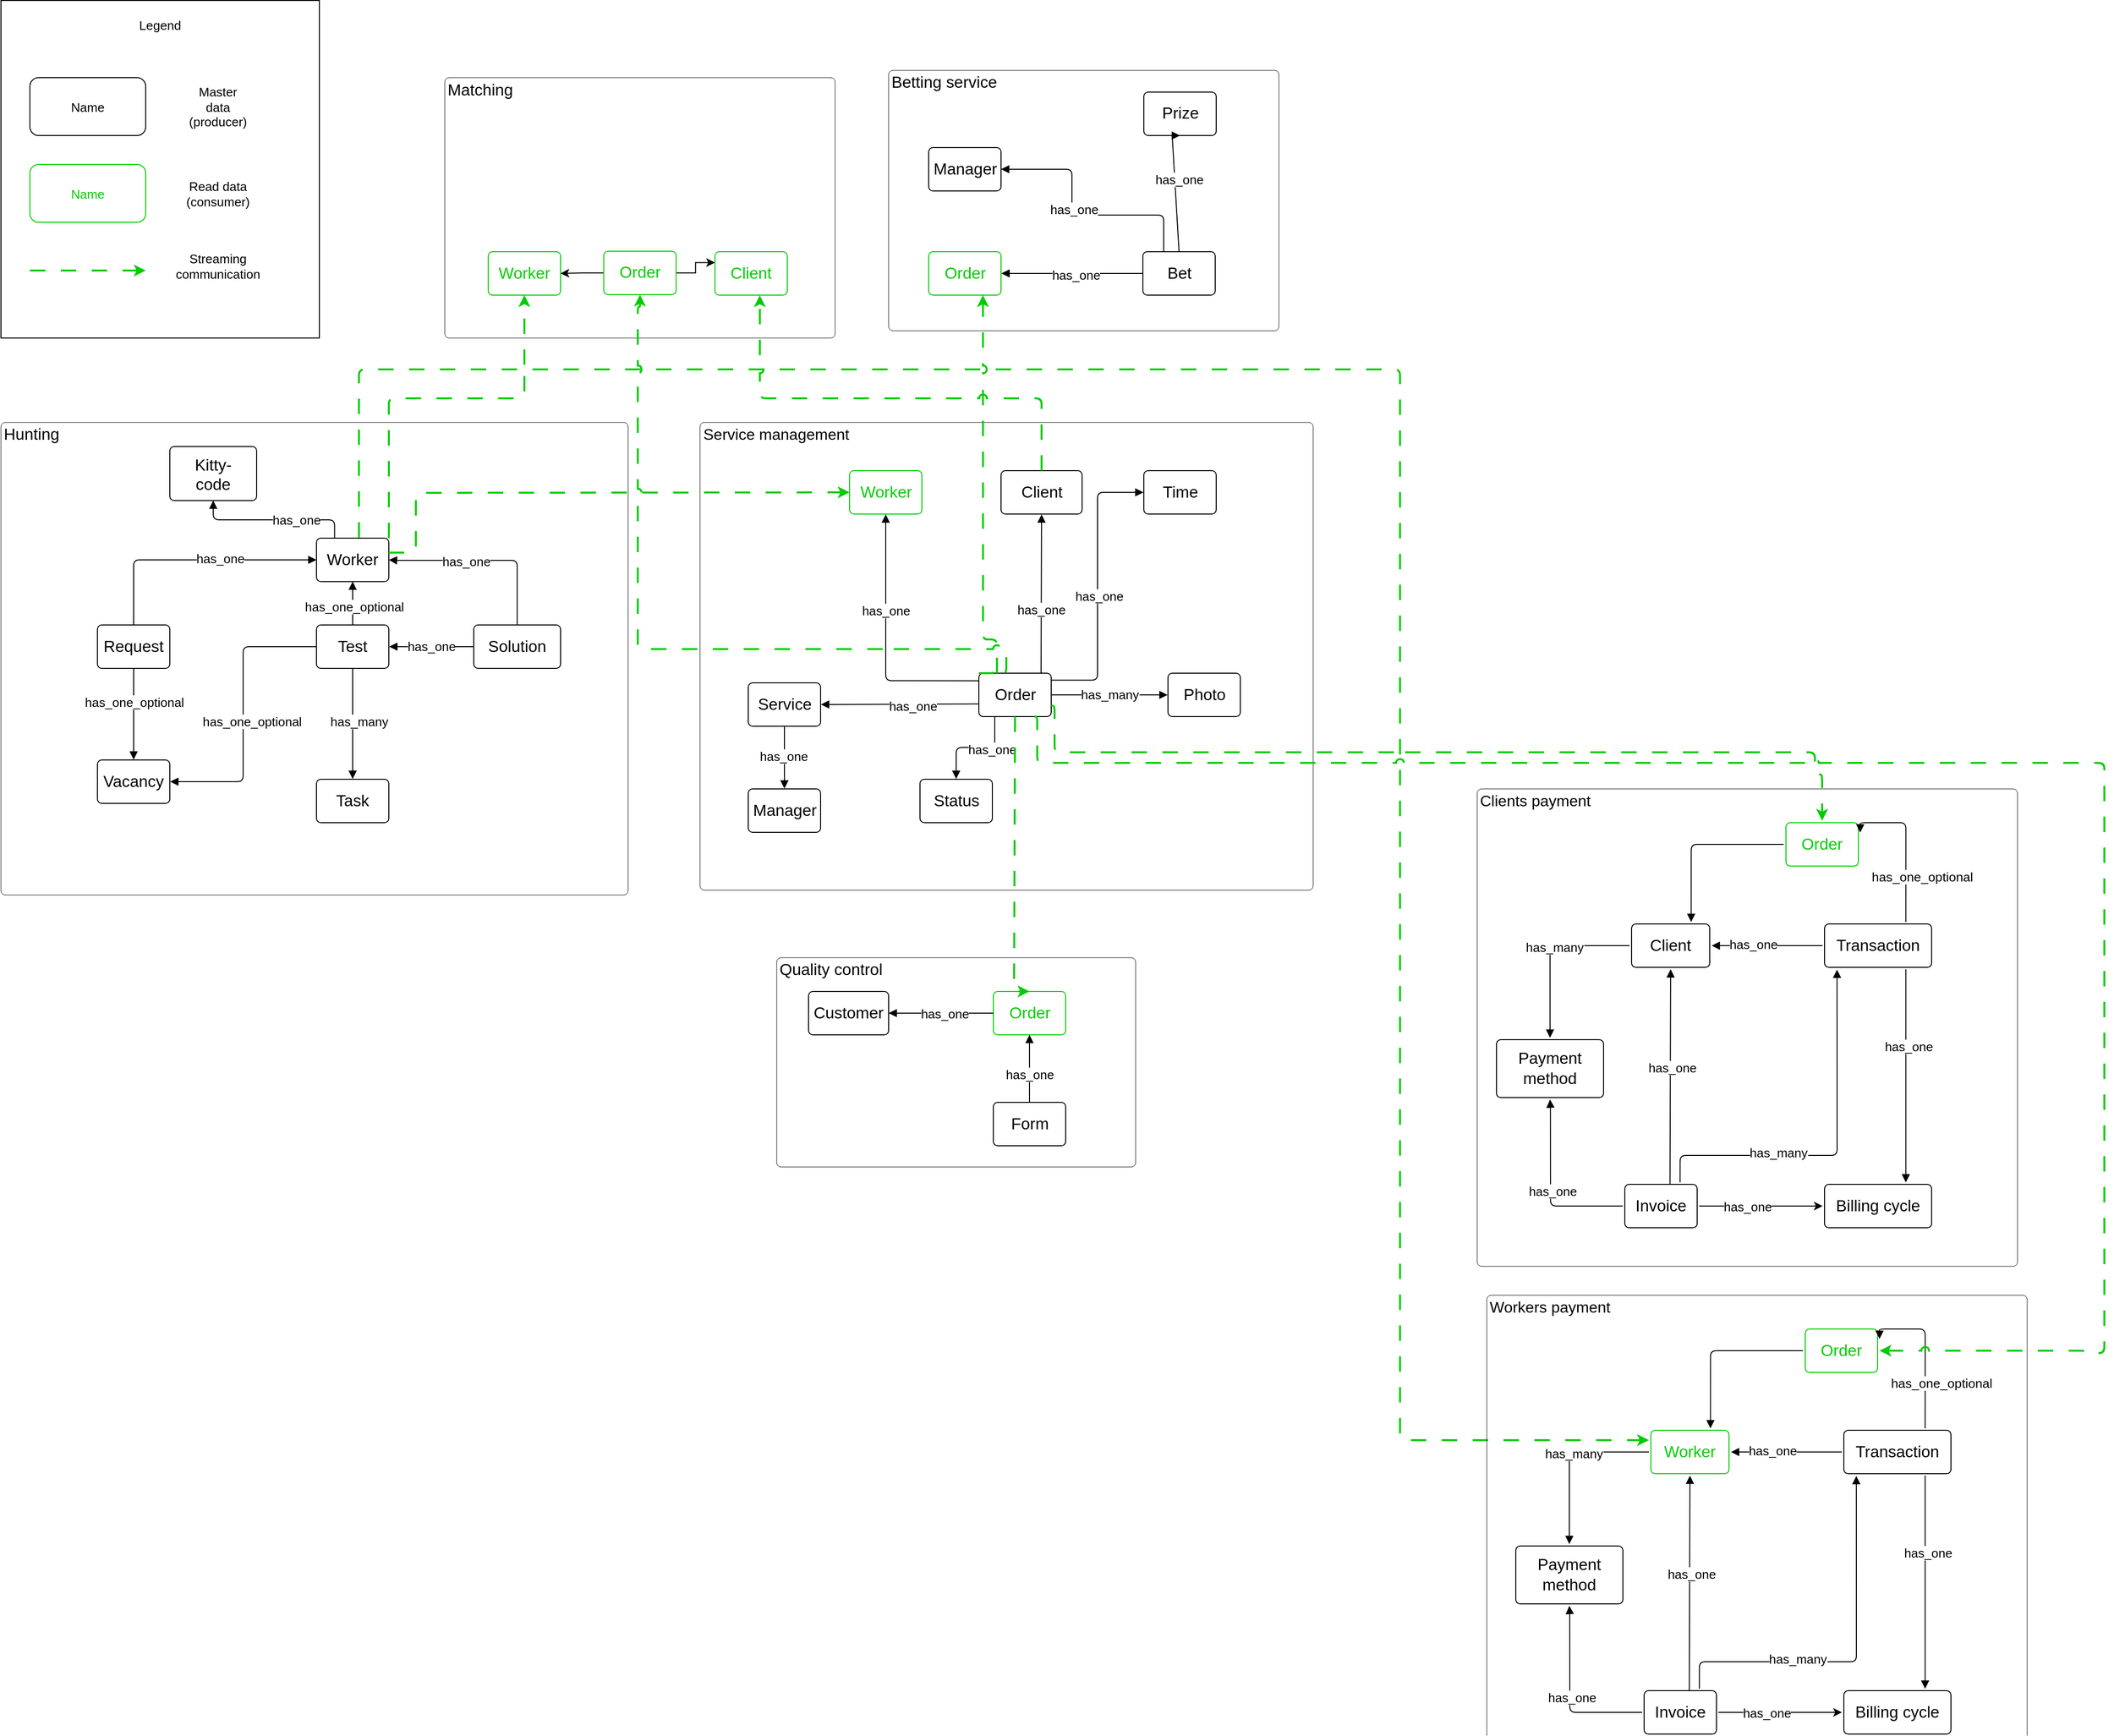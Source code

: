 <mxfile version="24.6.4" type="github">
  <diagram name="Страница — 1" id="Vhi82V8bUWfdWD9RBT1F">
    <mxGraphModel dx="3163" dy="1990" grid="1" gridSize="10" guides="1" tooltips="1" connect="1" arrows="1" fold="1" page="1" pageScale="1" pageWidth="827" pageHeight="1169" math="0" shadow="0">
      <root>
        <mxCell id="0" />
        <mxCell id="1" parent="0" />
        <mxCell id="N3wCrEwUKb1CmvZfM-gG-3" value="Clients payment" style="html=1;overflow=block;blockSpacing=1;whiteSpace=wrap;fontSize=16;fontColor=default;align=left;spacing=3.8;verticalAlign=top;strokeColor=#000000;rounded=1;absoluteArcSize=1;arcSize=9;fillColor=none;strokeWidth=NaN;lucidId=yf5P64~TPSbk;perimeterSpacing=1;" parent="1" vertex="1">
          <mxGeometry x="90" y="745" width="560" height="495" as="geometry" />
        </mxCell>
        <mxCell id="N3wCrEwUKb1CmvZfM-gG-4" value="Client" style="html=1;overflow=block;blockSpacing=1;whiteSpace=wrap;fontSize=16.7;spacing=3.8;strokeColor=#000000;rounded=1;absoluteArcSize=1;arcSize=9;fillColor=none;strokeWidth=1;lucidId=dg5PYhCH7-BC;perimeterSpacing=2;fontColor=#000000;" parent="1" vertex="1">
          <mxGeometry x="250" y="885.03" width="81" height="45" as="geometry" />
        </mxCell>
        <mxCell id="N3wCrEwUKb1CmvZfM-gG-5" value="Order" style="html=1;overflow=block;blockSpacing=1;whiteSpace=wrap;fontSize=16.7;spacing=3.8;strokeColor=#00CC00;rounded=1;absoluteArcSize=1;arcSize=9;fillColor=none;strokeWidth=1;lucidId=ng5PO~K-ZG_9;perimeterSpacing=2;fontColor=#00CC00;" parent="1" vertex="1">
          <mxGeometry x="410" y="780.03" width="75" height="45" as="geometry" />
        </mxCell>
        <mxCell id="N3wCrEwUKb1CmvZfM-gG-6" value="Transaction" style="html=1;overflow=block;blockSpacing=1;whiteSpace=wrap;fontSize=16.7;spacing=3.8;strokeColor=#000000;rounded=1;absoluteArcSize=1;arcSize=9;fillColor=none;strokeWidth=1;lucidId=wg5Pu492cR7Y;perimeterSpacing=2;" parent="1" vertex="1">
          <mxGeometry x="450" y="885.03" width="111" height="45" as="geometry" />
        </mxCell>
        <mxCell id="N3wCrEwUKb1CmvZfM-gG-7" value="Billing cycle" style="html=1;overflow=block;blockSpacing=1;whiteSpace=wrap;fontSize=16.7;spacing=3.8;strokeColor=#000000;rounded=1;absoluteArcSize=1;arcSize=9;fillColor=none;strokeWidth=1;lucidId=Rg5P2Ybpjdhp;perimeterSpacing=2;" parent="1" vertex="1">
          <mxGeometry x="450" y="1155.03" width="111" height="45" as="geometry" />
        </mxCell>
        <mxCell id="N3wCrEwUKb1CmvZfM-gG-8" value="" style="html=1;jettySize=18;whiteSpace=wrap;fontSize=13;strokeColor=#000000;strokeOpacity=100;strokeWidth=1;rounded=1;arcSize=12;startArrow=none;endArrow=block;endFill=1;exitX=-0.005;exitY=0.5;exitPerimeter=0;entryX=0.75;entryY=0;lucidId=4h5PBjp146PA;jumpStyle=arc;edgeStyle=orthogonalEdgeStyle;entryDx=0;entryDy=0;" parent="1" source="N3wCrEwUKb1CmvZfM-gG-5" target="N3wCrEwUKb1CmvZfM-gG-4" edge="1">
          <mxGeometry width="100" height="100" relative="1" as="geometry" />
        </mxCell>
        <mxCell id="N3wCrEwUKb1CmvZfM-gG-9" value="" style="html=1;jettySize=18;whiteSpace=wrap;fontSize=13;strokeColor=#000000;strokeOpacity=100;strokeWidth=1;rounded=1;arcSize=12;startArrow=none;endArrow=block;endFill=1;exitX=0.75;exitY=0;entryX=0.13;entryY=1.008;entryPerimeter=0;lucidId=ai5P5nS4Q5je;exitDx=0;exitDy=0;jumpStyle=arc;edgeStyle=orthogonalEdgeStyle;" parent="1" source="N3wCrEwUKb1CmvZfM-gG-14" target="N3wCrEwUKb1CmvZfM-gG-6" edge="1">
          <mxGeometry width="100" height="100" relative="1" as="geometry">
            <Array as="points">
              <mxPoint x="300" y="1125.03" />
              <mxPoint x="463" y="1125.03" />
            </Array>
          </mxGeometry>
        </mxCell>
        <mxCell id="N3wCrEwUKb1CmvZfM-gG-87" value="has_many" style="edgeLabel;html=1;align=center;verticalAlign=middle;resizable=0;points=[];fontFamily=Helvetica;fontSize=13;fontColor=default;labelBackgroundColor=default;" parent="N3wCrEwUKb1CmvZfM-gG-9" vertex="1" connectable="0">
          <mxGeometry x="-0.324" y="3" relative="1" as="geometry">
            <mxPoint as="offset" />
          </mxGeometry>
        </mxCell>
        <mxCell id="N3wCrEwUKb1CmvZfM-gG-10" value="" style="html=1;jettySize=18;whiteSpace=wrap;fontSize=13;strokeColor=#000000;strokeOpacity=100;strokeWidth=1;rounded=1;arcSize=12;startArrow=none;endArrow=block;endFill=1;lucidId=Ji5PU9JvgF-j;entryX=0.75;entryY=0;entryDx=0;entryDy=0;jumpStyle=arc;edgeStyle=orthogonalEdgeStyle;exitX=0.75;exitY=1;exitDx=0;exitDy=0;" parent="1" source="N3wCrEwUKb1CmvZfM-gG-6" target="N3wCrEwUKb1CmvZfM-gG-7" edge="1">
          <mxGeometry width="100" height="100" relative="1" as="geometry">
            <mxPoint x="540" y="955.03" as="sourcePoint" />
            <mxPoint x="509" y="1115.03" as="targetPoint" />
          </mxGeometry>
        </mxCell>
        <mxCell id="N3wCrEwUKb1CmvZfM-gG-83" value="has_one" style="edgeLabel;html=1;align=center;verticalAlign=middle;resizable=0;points=[];fontFamily=Helvetica;fontSize=13;fontColor=default;labelBackgroundColor=default;" parent="N3wCrEwUKb1CmvZfM-gG-10" vertex="1" connectable="0">
          <mxGeometry x="-0.275" y="2" relative="1" as="geometry">
            <mxPoint as="offset" />
          </mxGeometry>
        </mxCell>
        <mxCell id="N3wCrEwUKb1CmvZfM-gG-11" value="Payment method" style="html=1;overflow=block;blockSpacing=1;whiteSpace=wrap;fontSize=16.7;spacing=9;strokeColor=#000000;rounded=1;absoluteArcSize=1;arcSize=9;fillColor=none;strokeWidth=1;lucidId=tj5Pr1dxpHXY;perimeterSpacing=2;" parent="1" vertex="1">
          <mxGeometry x="110" y="1005.03" width="111" height="60" as="geometry" />
        </mxCell>
        <mxCell id="N3wCrEwUKb1CmvZfM-gG-12" value="" style="html=1;jettySize=18;whiteSpace=wrap;fontSize=13;strokeColor=#000000;strokeOpacity=100;strokeWidth=1;rounded=1;arcSize=12;startArrow=none;endArrow=block;endFill=1;entryX=0.5;entryY=0;lucidId=Wj5P3DR6Qtuy;jumpStyle=arc;entryDx=0;entryDy=0;exitX=0;exitY=0.5;exitDx=0;exitDy=0;edgeStyle=orthogonalEdgeStyle;" parent="1" source="N3wCrEwUKb1CmvZfM-gG-4" target="N3wCrEwUKb1CmvZfM-gG-11" edge="1">
          <mxGeometry width="100" height="100" relative="1" as="geometry">
            <mxPoint x="267" y="963.04" as="sourcePoint" />
            <mxPoint x="266.63" y="1002.064" as="targetPoint" />
          </mxGeometry>
        </mxCell>
        <mxCell id="N3wCrEwUKb1CmvZfM-gG-85" value="has_many" style="edgeLabel;html=1;align=center;verticalAlign=middle;resizable=0;points=[];fontFamily=Helvetica;fontSize=13;fontColor=default;labelBackgroundColor=default;" parent="N3wCrEwUKb1CmvZfM-gG-12" vertex="1" connectable="0">
          <mxGeometry x="-0.116" y="1" relative="1" as="geometry">
            <mxPoint as="offset" />
          </mxGeometry>
        </mxCell>
        <mxCell id="N3wCrEwUKb1CmvZfM-gG-13" value="" style="html=1;jettySize=18;whiteSpace=wrap;fontSize=13;strokeColor=#000000;strokeOpacity=100;strokeWidth=1;rounded=1;arcSize=12;startArrow=none;endArrow=block;endFill=1;exitX=0;exitY=0.5;lucidId=ap5PyZ79C-.D;exitDx=0;exitDy=0;jumpStyle=arc;edgeStyle=orthogonalEdgeStyle;" parent="1" source="N3wCrEwUKb1CmvZfM-gG-6" target="N3wCrEwUKb1CmvZfM-gG-4" edge="1">
          <mxGeometry width="100" height="100" relative="1" as="geometry">
            <mxPoint x="470.47" y="902.588" as="sourcePoint" />
            <mxPoint x="332.995" y="882.48" as="targetPoint" />
          </mxGeometry>
        </mxCell>
        <mxCell id="N3wCrEwUKb1CmvZfM-gG-88" value="has_one" style="edgeLabel;html=1;align=center;verticalAlign=middle;resizable=0;points=[];fontFamily=Helvetica;fontSize=13;fontColor=default;labelBackgroundColor=default;" parent="N3wCrEwUKb1CmvZfM-gG-13" vertex="1" connectable="0">
          <mxGeometry x="0.26" y="-2" relative="1" as="geometry">
            <mxPoint as="offset" />
          </mxGeometry>
        </mxCell>
        <mxCell id="N3wCrEwUKb1CmvZfM-gG-14" value="Invoice" style="html=1;overflow=block;blockSpacing=1;whiteSpace=wrap;fontSize=16.7;spacing=3.8;strokeColor=#000000;rounded=1;absoluteArcSize=1;arcSize=9;fillColor=none;strokeWidth=1;lucidId=Dq5PisxAR_ck;perimeterSpacing=2;" parent="1" vertex="1">
          <mxGeometry x="243" y="1155.03" width="75" height="45" as="geometry" />
        </mxCell>
        <mxCell id="N3wCrEwUKb1CmvZfM-gG-15" value="" style="html=1;jettySize=18;whiteSpace=wrap;fontSize=13;strokeColor=#000000;strokeOpacity=100;strokeWidth=1;rounded=1;arcSize=12;startArrow=none;endArrow=block;endFill=1;exitX=0;exitY=0.5;entryX=0.5;entryY=1;lucidId=.x5PW2kQCzEA;jumpStyle=arc;edgeStyle=orthogonalEdgeStyle;exitDx=0;exitDy=0;entryDx=0;entryDy=0;" parent="1" source="N3wCrEwUKb1CmvZfM-gG-14" target="N3wCrEwUKb1CmvZfM-gG-11" edge="1">
          <mxGeometry width="100" height="100" relative="1" as="geometry">
            <Array as="points">
              <mxPoint x="166" y="1178.03" />
              <mxPoint x="166" y="1077.03" />
              <mxPoint x="166" y="1077.03" />
            </Array>
          </mxGeometry>
        </mxCell>
        <mxCell id="N3wCrEwUKb1CmvZfM-gG-84" value="has_one" style="edgeLabel;html=1;align=center;verticalAlign=middle;resizable=0;points=[];fontFamily=Helvetica;fontSize=13;fontColor=default;labelBackgroundColor=default;" parent="N3wCrEwUKb1CmvZfM-gG-15" vertex="1" connectable="0">
          <mxGeometry x="-0.021" y="-2" relative="1" as="geometry">
            <mxPoint as="offset" />
          </mxGeometry>
        </mxCell>
        <mxCell id="N3wCrEwUKb1CmvZfM-gG-17" value="" style="html=1;jettySize=18;whiteSpace=wrap;fontSize=13;strokeColor=#000000;strokeOpacity=100;strokeWidth=1;rounded=1;arcSize=12;startArrow=none;endArrow=block;endFill=1;lucidId=fT5P7doeCx1m;jumpStyle=arc;edgeStyle=orthogonalEdgeStyle;exitX=0.75;exitY=0;exitDx=0;exitDy=0;entryX=1;entryY=0.25;entryDx=0;entryDy=0;" parent="1" source="N3wCrEwUKb1CmvZfM-gG-6" target="N3wCrEwUKb1CmvZfM-gG-5" edge="1">
          <mxGeometry width="100" height="100" relative="1" as="geometry">
            <Array as="points">
              <mxPoint x="534" y="780.03" />
            </Array>
            <mxPoint x="577" y="827.03" as="sourcePoint" />
            <mxPoint x="527" y="767.03" as="targetPoint" />
          </mxGeometry>
        </mxCell>
        <mxCell id="N3wCrEwUKb1CmvZfM-gG-18" value="&lt;span style=&quot;color: rgb(0, 0, 0); font-weight: 400;&quot;&gt;has_one_optional&lt;/span&gt;" style="text;html=1;resizable=0;labelBackgroundColor=default;align=center;verticalAlign=middle;fontStyle=1;fontColor=#333333;fontSize=13.3;" parent="N3wCrEwUKb1CmvZfM-gG-17" vertex="1">
          <mxGeometry x="-0.284" relative="1" as="geometry">
            <mxPoint x="16" y="10" as="offset" />
          </mxGeometry>
        </mxCell>
        <mxCell id="N3wCrEwUKb1CmvZfM-gG-77" style="edgeStyle=orthogonalEdgeStyle;shape=connector;rounded=1;jumpStyle=arc;orthogonalLoop=1;jettySize=auto;html=1;exitX=0;exitY=0;exitDx=0;exitDy=0;entryX=0;entryY=0;entryDx=0;entryDy=0;entryPerimeter=0;strokeColor=#3a414a;strokeWidth=1;align=center;verticalAlign=middle;arcSize=12;fontFamily=Helvetica;fontSize=13;fontColor=default;labelBackgroundColor=default;startArrow=none;endArrow=block;endFill=1;" parent="N3wCrEwUKb1CmvZfM-gG-17" source="N3wCrEwUKb1CmvZfM-gG-18" target="N3wCrEwUKb1CmvZfM-gG-18" edge="1">
          <mxGeometry relative="1" as="geometry" />
        </mxCell>
        <mxCell id="N3wCrEwUKb1CmvZfM-gG-79" style="edgeStyle=orthogonalEdgeStyle;shape=connector;rounded=1;jumpStyle=arc;orthogonalLoop=1;jettySize=auto;html=1;exitX=0;exitY=0;exitDx=0;exitDy=0;strokeColor=#3a414a;strokeWidth=1;align=center;verticalAlign=middle;arcSize=12;fontFamily=Helvetica;fontSize=13;fontColor=default;labelBackgroundColor=default;startArrow=none;endArrow=block;endFill=1;" parent="N3wCrEwUKb1CmvZfM-gG-17" source="N3wCrEwUKb1CmvZfM-gG-18" target="N3wCrEwUKb1CmvZfM-gG-18" edge="1">
          <mxGeometry relative="1" as="geometry" />
        </mxCell>
        <mxCell id="N3wCrEwUKb1CmvZfM-gG-19" value="" style="html=1;jettySize=18;whiteSpace=wrap;fontSize=13;strokeColor=#000000;strokeOpacity=100;strokeWidth=1;rounded=1;arcSize=12;startArrow=none;endArrow=block;endFill=1;exitX=0.618;exitY=0.04;entryX=0.5;entryY=1;lucidId=xY5PbA3kE44w;entryDx=0;entryDy=0;jumpStyle=arc;edgeStyle=orthogonalEdgeStyle;exitDx=0;exitDy=0;exitPerimeter=0;" parent="1" source="N3wCrEwUKb1CmvZfM-gG-14" target="N3wCrEwUKb1CmvZfM-gG-4" edge="1">
          <mxGeometry width="100" height="100" relative="1" as="geometry">
            <Array as="points">
              <mxPoint x="290" y="1135.03" />
            </Array>
          </mxGeometry>
        </mxCell>
        <mxCell id="N3wCrEwUKb1CmvZfM-gG-86" value="has_one" style="edgeLabel;html=1;align=center;verticalAlign=middle;resizable=0;points=[];fontFamily=Helvetica;fontSize=13;fontColor=default;labelBackgroundColor=default;" parent="N3wCrEwUKb1CmvZfM-gG-19" vertex="1" connectable="0">
          <mxGeometry x="0.085" y="-1" relative="1" as="geometry">
            <mxPoint as="offset" />
          </mxGeometry>
        </mxCell>
        <mxCell id="N3wCrEwUKb1CmvZfM-gG-26" value="Hunting" style="html=1;overflow=block;blockSpacing=1;whiteSpace=wrap;fontSize=16.7;align=left;spacing=3.8;verticalAlign=top;strokeColor=#000000;rounded=1;absoluteArcSize=1;arcSize=9;fillColor=none;strokeWidth=NaN;lucidId=l42PjmtMiVCG;perimeterSpacing=0;" parent="1" vertex="1">
          <mxGeometry x="-1440" y="365" width="650" height="490" as="geometry" />
        </mxCell>
        <mxCell id="N3wCrEwUKb1CmvZfM-gG-27" value="Worker" style="html=1;overflow=block;blockSpacing=1;whiteSpace=wrap;fontSize=16.7;spacing=3.8;strokeColor=#000000;rounded=1;absoluteArcSize=1;arcSize=9;fillColor=none;strokeWidth=1;lucidId=s62PfGirN0CT;perimeterSpacing=0;fontColor=default;" parent="1" vertex="1">
          <mxGeometry x="-1113" y="485" width="75" height="45" as="geometry" />
        </mxCell>
        <mxCell id="N3wCrEwUKb1CmvZfM-gG-28" value="Request" style="html=1;overflow=block;blockSpacing=1;whiteSpace=wrap;fontSize=16.7;spacing=3.8;strokeColor=#000000;rounded=1;absoluteArcSize=1;arcSize=9;fillColor=none;strokeWidth=1;lucidId=I82PDpUTOprz;perimeterSpacing=0;fontColor=default;" parent="1" vertex="1">
          <mxGeometry x="-1340" y="575" width="75" height="45" as="geometry" />
        </mxCell>
        <mxCell id="N3wCrEwUKb1CmvZfM-gG-103" style="edgeStyle=orthogonalEdgeStyle;shape=connector;rounded=1;jumpStyle=arc;orthogonalLoop=1;jettySize=auto;html=1;exitX=0.5;exitY=0;exitDx=0;exitDy=0;entryX=0.5;entryY=1;entryDx=0;entryDy=0;strokeColor=#000000;strokeWidth=1;align=center;verticalAlign=middle;arcSize=12;fontFamily=Helvetica;fontSize=13;fontColor=default;labelBackgroundColor=default;startArrow=none;endArrow=block;endFill=1;" parent="1" source="N3wCrEwUKb1CmvZfM-gG-29" target="N3wCrEwUKb1CmvZfM-gG-27" edge="1">
          <mxGeometry relative="1" as="geometry" />
        </mxCell>
        <mxCell id="N3wCrEwUKb1CmvZfM-gG-104" value="has_one_optional" style="edgeLabel;html=1;align=center;verticalAlign=middle;resizable=0;points=[];fontFamily=Helvetica;fontSize=13;fontColor=default;labelBackgroundColor=default;" parent="N3wCrEwUKb1CmvZfM-gG-103" vertex="1" connectable="0">
          <mxGeometry x="-0.152" y="-1" relative="1" as="geometry">
            <mxPoint as="offset" />
          </mxGeometry>
        </mxCell>
        <mxCell id="N3wCrEwUKb1CmvZfM-gG-29" value="Test" style="html=1;overflow=block;blockSpacing=1;whiteSpace=wrap;fontSize=16.7;spacing=3.8;strokeColor=#000000;rounded=1;absoluteArcSize=1;arcSize=9;fillColor=none;strokeWidth=1;lucidId=V82PbwM74RO7;perimeterSpacing=0;fontColor=default;" parent="1" vertex="1">
          <mxGeometry x="-1113" y="575" width="75" height="45" as="geometry" />
        </mxCell>
        <mxCell id="N3wCrEwUKb1CmvZfM-gG-30" value="Task" style="html=1;overflow=block;blockSpacing=1;whiteSpace=wrap;fontSize=16.7;spacing=3.8;strokeColor=#000000;rounded=1;absoluteArcSize=1;arcSize=9;fillColor=none;strokeWidth=1;lucidId=382PJ2akRjdy;perimeterSpacing=0;fontColor=default;" parent="1" vertex="1">
          <mxGeometry x="-1113" y="735" width="75" height="45" as="geometry" />
        </mxCell>
        <mxCell id="N3wCrEwUKb1CmvZfM-gG-31" value="Vacancy" style="html=1;overflow=block;blockSpacing=1;whiteSpace=wrap;fontSize=16.7;spacing=3.8;strokeColor=#000000;rounded=1;absoluteArcSize=1;arcSize=9;fillColor=none;strokeWidth=1;lucidId=Q-2Pq2TAk5bR;perimeterSpacing=0;fontColor=default;" parent="1" vertex="1">
          <mxGeometry x="-1340" y="715" width="75" height="45" as="geometry" />
        </mxCell>
        <mxCell id="N3wCrEwUKb1CmvZfM-gG-32" value="" style="html=1;jettySize=18;whiteSpace=wrap;fontSize=13;strokeColor=#000000;strokeOpacity=100;strokeWidth=1;rounded=1;arcSize=12;startArrow=none;endArrow=block;endFill=1;exitX=0.5;exitY=1.008;exitPerimeter=0;entryX=0.5;entryY=-0.008;entryPerimeter=0;lucidId=8-2PZUt9vgWF;jumpStyle=arc;edgeStyle=orthogonalEdgeStyle;fontColor=default;" parent="1" source="N3wCrEwUKb1CmvZfM-gG-29" target="N3wCrEwUKb1CmvZfM-gG-30" edge="1">
          <mxGeometry width="100" height="100" relative="1" as="geometry" />
        </mxCell>
        <mxCell id="N3wCrEwUKb1CmvZfM-gG-101" value="has_many" style="edgeLabel;html=1;align=center;verticalAlign=middle;resizable=0;points=[];fontFamily=Helvetica;fontSize=13;fontColor=default;labelBackgroundColor=default;" parent="N3wCrEwUKb1CmvZfM-gG-32" vertex="1" connectable="0">
          <mxGeometry x="-0.173" y="2" relative="1" as="geometry">
            <mxPoint x="4" y="7" as="offset" />
          </mxGeometry>
        </mxCell>
        <mxCell id="N3wCrEwUKb1CmvZfM-gG-33" value="" style="html=1;jettySize=18;whiteSpace=wrap;fontSize=13;strokeColor=#000000;strokeOpacity=100;strokeWidth=1;rounded=1;arcSize=12;startArrow=none;endArrow=block;endFill=1;entryX=0;entryY=0.5;lucidId=jO3PHDJK-mUh;jumpStyle=arc;edgeStyle=orthogonalEdgeStyle;entryDx=0;entryDy=0;exitX=0.5;exitY=0;exitDx=0;exitDy=0;fontColor=default;" parent="1" source="N3wCrEwUKb1CmvZfM-gG-28" target="N3wCrEwUKb1CmvZfM-gG-27" edge="1">
          <mxGeometry width="100" height="100" relative="1" as="geometry" />
        </mxCell>
        <mxCell id="N3wCrEwUKb1CmvZfM-gG-98" value="has_one" style="edgeLabel;html=1;align=center;verticalAlign=middle;resizable=0;points=[];fontFamily=Helvetica;fontSize=13;fontColor=default;labelBackgroundColor=default;" parent="N3wCrEwUKb1CmvZfM-gG-33" vertex="1" connectable="0">
          <mxGeometry x="0.223" y="2" relative="1" as="geometry">
            <mxPoint as="offset" />
          </mxGeometry>
        </mxCell>
        <mxCell id="N3wCrEwUKb1CmvZfM-gG-35" value="" style="html=1;jettySize=18;whiteSpace=wrap;fontSize=13;strokeColor=#000000;strokeOpacity=100;strokeWidth=1;rounded=1;arcSize=12;startArrow=none;endArrow=block;endFill=1;exitX=0.5;exitY=1.008;exitPerimeter=0;entryX=0.5;entryY=-0.008;entryPerimeter=0;lucidId=Rb4Pv-Y.siE~;jumpStyle=arc;edgeStyle=orthogonalEdgeStyle;fontColor=default;" parent="1" source="N3wCrEwUKb1CmvZfM-gG-28" target="N3wCrEwUKb1CmvZfM-gG-31" edge="1">
          <mxGeometry width="100" height="100" relative="1" as="geometry" />
        </mxCell>
        <mxCell id="N3wCrEwUKb1CmvZfM-gG-99" value="has_one_optional" style="edgeLabel;html=1;align=center;verticalAlign=middle;resizable=0;points=[];fontFamily=Helvetica;fontSize=13;fontColor=default;labelBackgroundColor=default;" parent="N3wCrEwUKb1CmvZfM-gG-35" vertex="1" connectable="0">
          <mxGeometry x="0.004" y="1" relative="1" as="geometry">
            <mxPoint x="-1" y="-13" as="offset" />
          </mxGeometry>
        </mxCell>
        <mxCell id="N3wCrEwUKb1CmvZfM-gG-36" value="" style="html=1;jettySize=18;whiteSpace=wrap;fontSize=13;strokeColor=#000000;strokeOpacity=100;strokeWidth=1;rounded=1;arcSize=12;startArrow=none;endArrow=block;endFill=1;exitX=-0.005;exitY=0.5;exitPerimeter=0;entryX=1.005;entryY=0.5;entryPerimeter=0;lucidId=.b4PsZux0tsy;jumpStyle=arc;edgeStyle=orthogonalEdgeStyle;fontColor=default;" parent="1" source="N3wCrEwUKb1CmvZfM-gG-29" target="N3wCrEwUKb1CmvZfM-gG-31" edge="1">
          <mxGeometry width="100" height="100" relative="1" as="geometry" />
        </mxCell>
        <mxCell id="N3wCrEwUKb1CmvZfM-gG-102" value="has_one_optional" style="edgeLabel;html=1;align=center;verticalAlign=middle;resizable=0;points=[];fontFamily=Helvetica;fontSize=13;fontColor=default;labelBackgroundColor=default;" parent="N3wCrEwUKb1CmvZfM-gG-36" vertex="1" connectable="0">
          <mxGeometry x="-0.025" y="-1" relative="1" as="geometry">
            <mxPoint x="10" y="11" as="offset" />
          </mxGeometry>
        </mxCell>
        <mxCell id="N3wCrEwUKb1CmvZfM-gG-37" value="Solution" style="html=1;overflow=block;blockSpacing=1;whiteSpace=wrap;fontSize=16.7;spacing=9;strokeColor=#000000;rounded=1;absoluteArcSize=1;arcSize=9;fillColor=none;strokeWidth=1;lucidId=Nc4PtOgx13py;perimeterSpacing=0;fontColor=default;" parent="1" vertex="1">
          <mxGeometry x="-950" y="575" width="90" height="45" as="geometry" />
        </mxCell>
        <mxCell id="N3wCrEwUKb1CmvZfM-gG-38" value="" style="html=1;jettySize=18;whiteSpace=wrap;fontSize=13;strokeColor=#000000;strokeOpacity=100;strokeWidth=1;rounded=1;arcSize=12;startArrow=none;endArrow=block;endFill=1;exitX=0.5;exitY=0;lucidId=ud4PABv9UJ2s;jumpStyle=arc;edgeStyle=orthogonalEdgeStyle;exitDx=0;exitDy=0;entryX=1;entryY=0.5;entryDx=0;entryDy=0;fontColor=default;" parent="1" source="N3wCrEwUKb1CmvZfM-gG-37" target="N3wCrEwUKb1CmvZfM-gG-27" edge="1">
          <mxGeometry width="100" height="100" relative="1" as="geometry">
            <Array as="points">
              <mxPoint x="-905" y="508" />
              <mxPoint x="-1030" y="508" />
            </Array>
            <mxPoint x="-1030" y="515" as="targetPoint" />
          </mxGeometry>
        </mxCell>
        <mxCell id="N3wCrEwUKb1CmvZfM-gG-97" value="has_one" style="edgeLabel;html=1;align=center;verticalAlign=middle;resizable=0;points=[];fontFamily=Helvetica;fontSize=13;fontColor=default;labelBackgroundColor=default;" parent="N3wCrEwUKb1CmvZfM-gG-38" vertex="1" connectable="0">
          <mxGeometry x="0.207" y="1" relative="1" as="geometry">
            <mxPoint as="offset" />
          </mxGeometry>
        </mxCell>
        <mxCell id="N3wCrEwUKb1CmvZfM-gG-39" value="" style="html=1;jettySize=18;whiteSpace=wrap;fontSize=13;strokeColor=#000000;strokeOpacity=100;strokeWidth=1;rounded=1;arcSize=12;startArrow=none;endArrow=block;endFill=1;exitX=-0.004;exitY=0.5;exitPerimeter=0;entryX=1.005;entryY=0.5;entryPerimeter=0;lucidId=Ad4PVIdrc0JD;jumpStyle=arc;edgeStyle=orthogonalEdgeStyle;fontColor=default;" parent="1" source="N3wCrEwUKb1CmvZfM-gG-37" target="N3wCrEwUKb1CmvZfM-gG-29" edge="1">
          <mxGeometry width="100" height="100" relative="1" as="geometry" />
        </mxCell>
        <mxCell id="N3wCrEwUKb1CmvZfM-gG-100" value="has_one" style="edgeLabel;html=1;align=center;verticalAlign=middle;resizable=0;points=[];fontFamily=Helvetica;fontSize=13;fontColor=default;labelBackgroundColor=default;" parent="N3wCrEwUKb1CmvZfM-gG-39" vertex="1" connectable="0">
          <mxGeometry x="0.012" y="-1" relative="1" as="geometry">
            <mxPoint as="offset" />
          </mxGeometry>
        </mxCell>
        <mxCell id="N3wCrEwUKb1CmvZfM-gG-40" value="Kitty-code" style="html=1;overflow=block;blockSpacing=1;whiteSpace=wrap;fontSize=16.7;spacing=9;strokeColor=#000000;rounded=1;absoluteArcSize=1;arcSize=9;fillColor=none;strokeWidth=1;lucidId=1d4P2Kr526MV;perimeterSpacing=0;fontColor=default;" parent="1" vertex="1">
          <mxGeometry x="-1265" y="390" width="90" height="56" as="geometry" />
        </mxCell>
        <mxCell id="N3wCrEwUKb1CmvZfM-gG-41" value="" style="html=1;jettySize=18;whiteSpace=wrap;fontSize=13;strokeColor=#000000;strokeOpacity=100;strokeWidth=1;rounded=1;arcSize=12;startArrow=none;endArrow=block;endFill=1;exitX=0.25;exitY=0;entryX=0.5;entryY=1;lucidId=Nf4P1I0yH_I7;jumpStyle=arc;edgeStyle=orthogonalEdgeStyle;exitDx=0;exitDy=0;entryDx=0;entryDy=0;fontColor=default;" parent="1" source="N3wCrEwUKb1CmvZfM-gG-27" target="N3wCrEwUKb1CmvZfM-gG-40" edge="1">
          <mxGeometry width="100" height="100" relative="1" as="geometry">
            <Array as="points">
              <mxPoint x="-1094" y="466" />
              <mxPoint x="-1220" y="466" />
            </Array>
          </mxGeometry>
        </mxCell>
        <mxCell id="N3wCrEwUKb1CmvZfM-gG-95" value="has_one" style="edgeLabel;html=1;align=center;verticalAlign=middle;resizable=0;points=[];fontFamily=Helvetica;fontSize=13;fontColor=default;labelBackgroundColor=default;" parent="N3wCrEwUKb1CmvZfM-gG-41" vertex="1" connectable="0">
          <mxGeometry x="-0.275" y="1" relative="1" as="geometry">
            <mxPoint y="-1" as="offset" />
          </mxGeometry>
        </mxCell>
        <mxCell id="N3wCrEwUKb1CmvZfM-gG-42" value="Quality control" style="html=1;overflow=block;blockSpacing=1;whiteSpace=wrap;fontSize=16.7;align=left;spacing=3.8;verticalAlign=top;strokeColor=#000000;rounded=1;absoluteArcSize=1;arcSize=9;fillColor=none;strokeWidth=NaN;lucidId=uw4PtmyCs-oK;" parent="1" vertex="1">
          <mxGeometry x="-636" y="920" width="372" height="217" as="geometry" />
        </mxCell>
        <mxCell id="N3wCrEwUKb1CmvZfM-gG-43" value="Customer" style="html=1;overflow=block;blockSpacing=1;whiteSpace=wrap;fontSize=16.7;spacing=3.8;strokeColor=#000000;rounded=1;absoluteArcSize=1;arcSize=9;fillColor=none;strokeWidth=1;lucidId=ww4P0zrw1f8I;" parent="1" vertex="1">
          <mxGeometry x="-603" y="955" width="83" height="45" as="geometry" />
        </mxCell>
        <mxCell id="N3wCrEwUKb1CmvZfM-gG-44" value="Order" style="html=1;overflow=block;blockSpacing=1;whiteSpace=wrap;fontSize=16.7;spacing=3.8;strokeColor=#00CC00;rounded=1;absoluteArcSize=1;arcSize=9;fillColor=none;strokeWidth=1;lucidId=Ew4PJMuAOCHL;fontColor=#00CC00;" parent="1" vertex="1">
          <mxGeometry x="-411.5" y="955" width="75" height="45" as="geometry" />
        </mxCell>
        <mxCell id="N3wCrEwUKb1CmvZfM-gG-45" value="Form" style="html=1;overflow=block;blockSpacing=1;whiteSpace=wrap;fontSize=16.7;spacing=3.8;strokeColor=#000000;rounded=1;absoluteArcSize=1;arcSize=9;fillColor=none;strokeWidth=1;lucidId=6x4PPtLgDXEe;" parent="1" vertex="1">
          <mxGeometry x="-411.5" y="1070" width="75" height="45" as="geometry" />
        </mxCell>
        <mxCell id="N3wCrEwUKb1CmvZfM-gG-46" value="" style="html=1;jettySize=18;whiteSpace=wrap;fontSize=13;strokeColor=#000000;strokeOpacity=100;strokeWidth=1;rounded=1;arcSize=12;startArrow=none;endArrow=block;endFill=1;exitX=0.5;exitY=0;entryX=0.5;entryY=1;lucidId=AD4PNXMwUM54;jumpStyle=arc;edgeStyle=orthogonalEdgeStyle;entryDx=0;entryDy=0;exitDx=0;exitDy=0;" parent="1" source="N3wCrEwUKb1CmvZfM-gG-45" target="N3wCrEwUKb1CmvZfM-gG-44" edge="1">
          <mxGeometry width="100" height="100" relative="1" as="geometry" />
        </mxCell>
        <mxCell id="N3wCrEwUKb1CmvZfM-gG-94" value="has_one" style="edgeLabel;html=1;align=center;verticalAlign=middle;resizable=0;points=[];fontFamily=Helvetica;fontSize=13;fontColor=default;labelBackgroundColor=default;" parent="N3wCrEwUKb1CmvZfM-gG-46" vertex="1" connectable="0">
          <mxGeometry x="-0.157" relative="1" as="geometry">
            <mxPoint as="offset" />
          </mxGeometry>
        </mxCell>
        <mxCell id="N3wCrEwUKb1CmvZfM-gG-47" value="" style="html=1;jettySize=18;whiteSpace=wrap;fontSize=13;strokeColor=#000000;strokeOpacity=100;strokeWidth=1;rounded=1;arcSize=12;startArrow=none;endArrow=block;endFill=1;exitX=0;exitY=0.5;entryX=1;entryY=0.5;lucidId=LD4PZojee_F~;jumpStyle=arc;edgeStyle=orthogonalEdgeStyle;entryDx=0;entryDy=0;exitDx=0;exitDy=0;" parent="1" source="N3wCrEwUKb1CmvZfM-gG-44" target="N3wCrEwUKb1CmvZfM-gG-43" edge="1">
          <mxGeometry width="100" height="100" relative="1" as="geometry" />
        </mxCell>
        <mxCell id="N3wCrEwUKb1CmvZfM-gG-93" value="has_one" style="edgeLabel;html=1;align=center;verticalAlign=middle;resizable=0;points=[];fontFamily=Helvetica;fontSize=13;fontColor=default;labelBackgroundColor=default;" parent="N3wCrEwUKb1CmvZfM-gG-47" vertex="1" connectable="0">
          <mxGeometry x="-0.057" relative="1" as="geometry">
            <mxPoint as="offset" />
          </mxGeometry>
        </mxCell>
        <mxCell id="N3wCrEwUKb1CmvZfM-gG-48" value="Betting service" style="html=1;overflow=block;blockSpacing=1;whiteSpace=wrap;fontSize=16.7;align=left;spacing=3.8;verticalAlign=top;strokeColor=#000000;rounded=1;absoluteArcSize=1;arcSize=9;fillColor=none;strokeWidth=NaN;lucidId=6T4P98csuthG;" parent="1" vertex="1">
          <mxGeometry x="-520" width="404.5" height="270" as="geometry" />
        </mxCell>
        <mxCell id="N3wCrEwUKb1CmvZfM-gG-49" value="Manager" style="html=1;overflow=block;blockSpacing=1;whiteSpace=wrap;fontSize=16.7;spacing=3.8;strokeColor=#000000;rounded=1;absoluteArcSize=1;arcSize=9;fillColor=none;strokeWidth=1;lucidId=6T4PhytsOorN;" parent="1" vertex="1">
          <mxGeometry x="-478.5" y="80" width="75" height="45" as="geometry" />
        </mxCell>
        <mxCell id="N3wCrEwUKb1CmvZfM-gG-50" value="Order" style="html=1;overflow=block;blockSpacing=1;whiteSpace=wrap;fontSize=16.7;spacing=3.8;strokeColor=#00CC00;rounded=1;absoluteArcSize=1;arcSize=9;fillColor=none;strokeWidth=1;lucidId=6T4P~ZG_LZ0E;fontColor=#00CC00;" parent="1" vertex="1">
          <mxGeometry x="-478.5" y="188" width="75" height="45" as="geometry" />
        </mxCell>
        <mxCell id="N3wCrEwUKb1CmvZfM-gG-51" value="Bet" style="html=1;overflow=block;blockSpacing=1;whiteSpace=wrap;fontSize=16.7;spacing=3.8;strokeColor=#000000;rounded=1;absoluteArcSize=1;arcSize=9;fillColor=none;strokeWidth=1;lucidId=6T4PoXPNLJK.;" parent="1" vertex="1">
          <mxGeometry x="-256.5" y="188" width="75" height="45" as="geometry" />
        </mxCell>
        <mxCell id="N3wCrEwUKb1CmvZfM-gG-52" value="" style="html=1;jettySize=18;whiteSpace=wrap;fontSize=13;strokeColor=#000000;strokeOpacity=100;strokeWidth=1;rounded=1;arcSize=12;startArrow=none;endArrow=block;endFill=1;exitX=-0.005;exitY=0.5;exitPerimeter=0;entryX=1.005;entryY=0.5;entryPerimeter=0;lucidId=6T4PXGEAc0fg;jumpStyle=arc;edgeStyle=orthogonalEdgeStyle;" parent="1" source="N3wCrEwUKb1CmvZfM-gG-51" target="N3wCrEwUKb1CmvZfM-gG-50" edge="1">
          <mxGeometry width="100" height="100" relative="1" as="geometry" />
        </mxCell>
        <mxCell id="N3wCrEwUKb1CmvZfM-gG-115" value="has_one" style="edgeLabel;html=1;align=center;verticalAlign=middle;resizable=0;points=[];fontFamily=Helvetica;fontSize=13;fontColor=default;labelBackgroundColor=default;" parent="N3wCrEwUKb1CmvZfM-gG-52" vertex="1" connectable="0">
          <mxGeometry x="-0.052" y="1" relative="1" as="geometry">
            <mxPoint as="offset" />
          </mxGeometry>
        </mxCell>
        <mxCell id="N3wCrEwUKb1CmvZfM-gG-53" value="" style="html=1;jettySize=18;whiteSpace=wrap;fontSize=13;strokeColor=#000000;strokeOpacity=100;strokeWidth=1;rounded=1;arcSize=12;startArrow=none;endArrow=block;endFill=1;exitX=0.288;exitY=-0.004;entryX=1;entryY=0.5;lucidId=6T4PrulPch8R;jumpStyle=arc;edgeStyle=orthogonalEdgeStyle;exitDx=0;exitDy=0;entryDx=0;entryDy=0;exitPerimeter=0;" parent="1" source="N3wCrEwUKb1CmvZfM-gG-51" target="N3wCrEwUKb1CmvZfM-gG-49" edge="1">
          <mxGeometry width="100" height="100" relative="1" as="geometry">
            <Array as="points">
              <mxPoint x="-235" y="150" />
              <mxPoint x="-330" y="150" />
              <mxPoint x="-330" y="102" />
            </Array>
          </mxGeometry>
        </mxCell>
        <mxCell id="N3wCrEwUKb1CmvZfM-gG-116" value="has_one" style="edgeLabel;html=1;align=center;verticalAlign=middle;resizable=0;points=[];fontFamily=Helvetica;fontSize=13;fontColor=default;labelBackgroundColor=default;" parent="N3wCrEwUKb1CmvZfM-gG-53" vertex="1" connectable="0">
          <mxGeometry x="0.095" y="-1" relative="1" as="geometry">
            <mxPoint x="1" as="offset" />
          </mxGeometry>
        </mxCell>
        <mxCell id="N3wCrEwUKb1CmvZfM-gG-54" value="Service management" style="html=1;overflow=block;blockSpacing=1;whiteSpace=wrap;fontSize=16;align=left;spacing=3.8;verticalAlign=top;strokeColor=#000000;rounded=1;absoluteArcSize=1;arcSize=9;fillColor=none;strokeWidth=NaN;lucidId=9ZwRXWtkimyL;fontColor=default;" parent="1" vertex="1">
          <mxGeometry x="-715.5" y="365" width="635.5" height="485" as="geometry" />
        </mxCell>
        <mxCell id="N3wCrEwUKb1CmvZfM-gG-55" value="Client" style="html=1;overflow=block;blockSpacing=1;whiteSpace=wrap;fontSize=16.7;spacing=3.8;strokeColor=#000000;rounded=1;absoluteArcSize=1;arcSize=9;fillColor=none;strokeWidth=1;lucidId=9ZwRHPF51pbP;fontColor=default;" parent="1" vertex="1">
          <mxGeometry x="-403.5" y="415" width="84" height="45" as="geometry" />
        </mxCell>
        <mxCell id="N3wCrEwUKb1CmvZfM-gG-56" value="Order" style="html=1;overflow=block;blockSpacing=1;whiteSpace=wrap;fontSize=16.7;spacing=3.8;strokeColor=#000000;rounded=1;absoluteArcSize=1;arcSize=9;fillColor=none;strokeWidth=1;lucidId=9ZwRrGc0R-JS;fontColor=default;" parent="1" vertex="1">
          <mxGeometry x="-426.5" y="625" width="75" height="45" as="geometry" />
        </mxCell>
        <mxCell id="N3wCrEwUKb1CmvZfM-gG-57" value="Service" style="html=1;overflow=block;blockSpacing=1;whiteSpace=wrap;fontSize=16.7;spacing=3.8;strokeColor=#000000;rounded=1;absoluteArcSize=1;arcSize=9;fillColor=none;strokeWidth=1;lucidId=9ZwRpI~01.Vl;fontColor=default;" parent="1" vertex="1">
          <mxGeometry x="-665.5" y="635" width="75" height="45" as="geometry" />
        </mxCell>
        <mxCell id="N3wCrEwUKb1CmvZfM-gG-58" value="" style="html=1;jettySize=18;whiteSpace=wrap;fontSize=13;strokeColor=#000000;strokeOpacity=100;strokeWidth=1;rounded=1;arcSize=12;startArrow=none;endArrow=block;endFill=1;exitX=1.005;exitY=0.161;exitPerimeter=0;entryX=-0.005;entryY=0.5;entryPerimeter=0;lucidId=9ZwRf812KFUH;jumpStyle=arc;edgeStyle=orthogonalEdgeStyle;fontColor=default;" parent="1" source="N3wCrEwUKb1CmvZfM-gG-56" target="N3wCrEwUKb1CmvZfM-gG-59" edge="1">
          <mxGeometry width="100" height="100" relative="1" as="geometry" />
        </mxCell>
        <mxCell id="N3wCrEwUKb1CmvZfM-gG-108" value="has_one" style="edgeLabel;html=1;align=center;verticalAlign=middle;resizable=0;points=[];fontFamily=Helvetica;fontSize=13;fontColor=default;labelBackgroundColor=default;" parent="N3wCrEwUKb1CmvZfM-gG-58" vertex="1" connectable="0">
          <mxGeometry x="-0.068" y="-1" relative="1" as="geometry">
            <mxPoint as="offset" />
          </mxGeometry>
        </mxCell>
        <mxCell id="N3wCrEwUKb1CmvZfM-gG-59" value="Time" style="html=1;overflow=block;blockSpacing=1;whiteSpace=wrap;fontSize=16.7;spacing=3.8;strokeColor=#000000;rounded=1;absoluteArcSize=1;arcSize=9;fillColor=none;strokeWidth=1;lucidId=9ZwRBji5jdG2;fontColor=default;" parent="1" vertex="1">
          <mxGeometry x="-255.5" y="415" width="75" height="45" as="geometry" />
        </mxCell>
        <mxCell id="N3wCrEwUKb1CmvZfM-gG-60" value="" style="html=1;jettySize=18;whiteSpace=wrap;fontSize=13;strokeColor=#000000;strokeOpacity=100;strokeWidth=1;rounded=1;arcSize=12;startArrow=none;endArrow=block;endFill=1;exitX=0.86;exitY=0.015;exitPerimeter=0;entryX=0.5;entryY=1.008;entryPerimeter=0;lucidId=9ZwRj6qNvoWL;jumpStyle=arc;edgeStyle=orthogonalEdgeStyle;fontColor=default;exitDx=0;exitDy=0;" parent="1" source="N3wCrEwUKb1CmvZfM-gG-56" target="N3wCrEwUKb1CmvZfM-gG-55" edge="1">
          <mxGeometry width="100" height="100" relative="1" as="geometry" />
        </mxCell>
        <mxCell id="N3wCrEwUKb1CmvZfM-gG-107" value="has_one" style="edgeLabel;html=1;align=center;verticalAlign=middle;resizable=0;points=[];fontFamily=Helvetica;fontSize=13;fontColor=default;labelBackgroundColor=default;" parent="N3wCrEwUKb1CmvZfM-gG-60" vertex="1" connectable="0">
          <mxGeometry x="-0.197" relative="1" as="geometry">
            <mxPoint as="offset" />
          </mxGeometry>
        </mxCell>
        <mxCell id="N3wCrEwUKb1CmvZfM-gG-61" value="" style="html=1;jettySize=18;whiteSpace=wrap;fontSize=13;strokeColor=#000000;strokeOpacity=100;strokeWidth=1;rounded=1;arcSize=12;startArrow=none;endArrow=block;endFill=1;exitX=-0.005;exitY=0.709;exitPerimeter=0;entryX=1.005;entryY=0.5;entryPerimeter=0;lucidId=9ZwRiV~Ir5wI;jumpStyle=arc;edgeStyle=orthogonalEdgeStyle;fontColor=default;" parent="1" source="N3wCrEwUKb1CmvZfM-gG-56" target="N3wCrEwUKb1CmvZfM-gG-57" edge="1">
          <mxGeometry width="100" height="100" relative="1" as="geometry" />
        </mxCell>
        <mxCell id="N3wCrEwUKb1CmvZfM-gG-113" value="has_one" style="edgeLabel;html=1;align=center;verticalAlign=middle;resizable=0;points=[];fontFamily=Helvetica;fontSize=13;fontColor=default;labelBackgroundColor=default;" parent="N3wCrEwUKb1CmvZfM-gG-61" vertex="1" connectable="0">
          <mxGeometry x="-0.164" y="2" relative="1" as="geometry">
            <mxPoint as="offset" />
          </mxGeometry>
        </mxCell>
        <mxCell id="N3wCrEwUKb1CmvZfM-gG-62" value="" style="html=1;jettySize=18;whiteSpace=wrap;fontSize=13;strokeColor=#000000;strokeOpacity=100;strokeWidth=1;rounded=1;arcSize=12;startArrow=none;endArrow=block;endFill=1;entryX=0.5;entryY=-0.008;entryPerimeter=0;lucidId=9ZwRB5Wv4R5x;jumpStyle=arc;edgeStyle=orthogonalEdgeStyle;fontColor=default;" parent="1" target="N3wCrEwUKb1CmvZfM-gG-63" edge="1">
          <mxGeometry width="100" height="100" relative="1" as="geometry">
            <Array as="points">
              <mxPoint x="-410" y="670" />
              <mxPoint x="-410" y="702" />
              <mxPoint x="-450" y="702" />
            </Array>
            <mxPoint x="-410" y="670" as="sourcePoint" />
          </mxGeometry>
        </mxCell>
        <mxCell id="N3wCrEwUKb1CmvZfM-gG-110" value="has_one" style="edgeLabel;html=1;align=center;verticalAlign=middle;resizable=0;points=[];fontFamily=Helvetica;fontSize=13;fontColor=default;labelBackgroundColor=default;" parent="N3wCrEwUKb1CmvZfM-gG-62" vertex="1" connectable="0">
          <mxGeometry x="-0.332" y="2" relative="1" as="geometry">
            <mxPoint as="offset" />
          </mxGeometry>
        </mxCell>
        <mxCell id="N3wCrEwUKb1CmvZfM-gG-63" value="Status" style="html=1;overflow=block;blockSpacing=1;whiteSpace=wrap;fontSize=16.7;spacing=3.8;strokeColor=#000000;rounded=1;absoluteArcSize=1;arcSize=9;fillColor=none;strokeWidth=1;lucidId=9ZwRnkuQvt8.;fontColor=default;" parent="1" vertex="1">
          <mxGeometry x="-487.5" y="735" width="75" height="45" as="geometry" />
        </mxCell>
        <mxCell id="N3wCrEwUKb1CmvZfM-gG-64" value="Photo" style="html=1;overflow=block;blockSpacing=1;whiteSpace=wrap;fontSize=16.7;spacing=3.8;strokeColor=#000000;rounded=1;absoluteArcSize=1;arcSize=9;fillColor=none;strokeWidth=1;lucidId=9ZwRKIvJ67ie;fontColor=default;" parent="1" vertex="1">
          <mxGeometry x="-230.5" y="625" width="75" height="45" as="geometry" />
        </mxCell>
        <mxCell id="N3wCrEwUKb1CmvZfM-gG-65" value="" style="html=1;jettySize=18;whiteSpace=wrap;fontSize=13;strokeColor=#000000;strokeOpacity=100;strokeWidth=1;rounded=1;arcSize=12;startArrow=none;endArrow=block;endFill=1;exitX=1.005;exitY=0.5;exitPerimeter=0;entryX=-0.005;entryY=0.5;entryPerimeter=0;lucidId=9ZwRJMSwoMQU;jumpStyle=arc;edgeStyle=orthogonalEdgeStyle;fontColor=default;" parent="1" source="N3wCrEwUKb1CmvZfM-gG-56" target="N3wCrEwUKb1CmvZfM-gG-64" edge="1">
          <mxGeometry width="100" height="100" relative="1" as="geometry" />
        </mxCell>
        <mxCell id="N3wCrEwUKb1CmvZfM-gG-109" value="has_many" style="edgeLabel;html=1;align=center;verticalAlign=middle;resizable=0;points=[];fontFamily=Helvetica;fontSize=13;fontColor=default;labelBackgroundColor=default;" parent="N3wCrEwUKb1CmvZfM-gG-65" vertex="1" connectable="0">
          <mxGeometry x="-0.003" y="1" relative="1" as="geometry">
            <mxPoint as="offset" />
          </mxGeometry>
        </mxCell>
        <mxCell id="N3wCrEwUKb1CmvZfM-gG-66" value="Worker" style="html=1;overflow=block;blockSpacing=1;whiteSpace=wrap;fontSize=16.7;spacing=3.8;strokeColor=#00CC00;rounded=1;absoluteArcSize=1;arcSize=9;fillColor=none;strokeWidth=1;lucidId=e2wRWxavCnoh;fontColor=#00CC00;" parent="1" vertex="1">
          <mxGeometry x="-560.5" y="415" width="75" height="45" as="geometry" />
        </mxCell>
        <mxCell id="N3wCrEwUKb1CmvZfM-gG-67" value="" style="html=1;jettySize=18;whiteSpace=wrap;fontSize=13;strokeColor=#000000;strokeOpacity=100;strokeWidth=1;rounded=1;arcSize=12;startArrow=none;endArrow=block;endFill=1;exitX=-0.005;exitY=0.174;exitPerimeter=0;entryX=0.5;entryY=1.008;entryPerimeter=0;lucidId=q2wR~fSBB9I4;jumpStyle=arc;edgeStyle=orthogonalEdgeStyle;fontColor=default;" parent="1" source="N3wCrEwUKb1CmvZfM-gG-56" target="N3wCrEwUKb1CmvZfM-gG-66" edge="1">
          <mxGeometry width="100" height="100" relative="1" as="geometry" />
        </mxCell>
        <mxCell id="N3wCrEwUKb1CmvZfM-gG-112" value="has_one" style="edgeLabel;html=1;align=center;verticalAlign=middle;resizable=0;points=[];fontFamily=Helvetica;fontSize=13;fontColor=default;labelBackgroundColor=default;" parent="N3wCrEwUKb1CmvZfM-gG-67" vertex="1" connectable="0">
          <mxGeometry x="0.263" relative="1" as="geometry">
            <mxPoint as="offset" />
          </mxGeometry>
        </mxCell>
        <mxCell id="N3wCrEwUKb1CmvZfM-gG-68" value="Manager" style="html=1;overflow=block;blockSpacing=1;whiteSpace=wrap;fontSize=16.7;spacing=3.8;strokeColor=#000000;rounded=1;absoluteArcSize=1;arcSize=9;fillColor=none;strokeWidth=1;lucidId=76wRgP8Nyy11;fontColor=default;" parent="1" vertex="1">
          <mxGeometry x="-665.5" y="745" width="75" height="45" as="geometry" />
        </mxCell>
        <mxCell id="N3wCrEwUKb1CmvZfM-gG-69" value="" style="html=1;jettySize=18;whiteSpace=wrap;fontSize=13;strokeColor=#000000;strokeOpacity=100;strokeWidth=1;rounded=1;arcSize=12;startArrow=none;endArrow=block;endFill=1;exitX=0.5;exitY=1.008;exitPerimeter=0;entryX=0.5;entryY=-0.008;entryPerimeter=0;lucidId=k7wRVy.tnFM6;jumpStyle=arc;edgeStyle=orthogonalEdgeStyle;fontColor=default;" parent="1" source="N3wCrEwUKb1CmvZfM-gG-57" target="N3wCrEwUKb1CmvZfM-gG-68" edge="1">
          <mxGeometry width="100" height="100" relative="1" as="geometry" />
        </mxCell>
        <mxCell id="N3wCrEwUKb1CmvZfM-gG-111" value="has_one" style="edgeLabel;html=1;align=center;verticalAlign=middle;resizable=0;points=[];fontFamily=Helvetica;fontSize=13;fontColor=default;labelBackgroundColor=default;" parent="N3wCrEwUKb1CmvZfM-gG-69" vertex="1" connectable="0">
          <mxGeometry x="-0.073" y="-1" relative="1" as="geometry">
            <mxPoint as="offset" />
          </mxGeometry>
        </mxCell>
        <mxCell id="N3wCrEwUKb1CmvZfM-gG-76" value="" style="endArrow=classic;html=1;rounded=0;jumpStyle=arc;exitX=1;exitY=0.5;exitDx=0;exitDy=0;entryX=0;entryY=0.5;entryDx=0;entryDy=0;strokeWidth=1;edgeStyle=orthogonalEdgeStyle;strokeColor=#000000;" parent="1" source="N3wCrEwUKb1CmvZfM-gG-14" target="N3wCrEwUKb1CmvZfM-gG-7" edge="1">
          <mxGeometry width="50" height="50" relative="1" as="geometry">
            <mxPoint x="420" y="1185.03" as="sourcePoint" />
            <mxPoint x="470" y="1135.03" as="targetPoint" />
            <Array as="points">
              <mxPoint x="420" y="1178.03" />
              <mxPoint x="420" y="1178.03" />
            </Array>
          </mxGeometry>
        </mxCell>
        <mxCell id="N3wCrEwUKb1CmvZfM-gG-89" value="has_one" style="edgeLabel;html=1;align=center;verticalAlign=middle;resizable=0;points=[];fontFamily=Helvetica;fontSize=13;fontColor=default;labelBackgroundColor=default;" parent="N3wCrEwUKb1CmvZfM-gG-76" vertex="1" connectable="0">
          <mxGeometry x="-0.279" y="-2" relative="1" as="geometry">
            <mxPoint x="4" y="-2" as="offset" />
          </mxGeometry>
        </mxCell>
        <mxCell id="N3wCrEwUKb1CmvZfM-gG-119" value="" style="rounded=0;whiteSpace=wrap;html=1;fontFamily=Helvetica;fontSize=13;fontColor=default;labelBackgroundColor=default;" parent="1" vertex="1">
          <mxGeometry x="-1440" y="-72.5" width="330" height="350" as="geometry" />
        </mxCell>
        <mxCell id="N3wCrEwUKb1CmvZfM-gG-123" value="Name" style="rounded=1;whiteSpace=wrap;html=1;fontFamily=Helvetica;fontSize=13;fontColor=default;labelBackgroundColor=default;" parent="1" vertex="1">
          <mxGeometry x="-1410" y="7.5" width="120" height="60" as="geometry" />
        </mxCell>
        <mxCell id="N3wCrEwUKb1CmvZfM-gG-124" value="Name" style="rounded=1;whiteSpace=wrap;html=1;fontFamily=Helvetica;fontSize=13;fontColor=#00CC00;labelBackgroundColor=default;strokeColor=#00CC00;" parent="1" vertex="1">
          <mxGeometry x="-1410" y="97.5" width="120" height="60" as="geometry" />
        </mxCell>
        <mxCell id="N3wCrEwUKb1CmvZfM-gG-125" value="Legend" style="text;html=1;align=center;verticalAlign=middle;whiteSpace=wrap;rounded=0;fontFamily=Helvetica;fontSize=13;fontColor=default;labelBackgroundColor=default;" parent="1" vertex="1">
          <mxGeometry x="-1305" y="-62.5" width="60" height="30" as="geometry" />
        </mxCell>
        <mxCell id="N3wCrEwUKb1CmvZfM-gG-131" value="" style="endArrow=classic;html=1;rounded=1;strokeColor=#00CC00;strokeWidth=2;align=center;verticalAlign=middle;arcSize=12;fontFamily=Helvetica;fontSize=13;fontColor=default;labelBackgroundColor=default;edgeStyle=orthogonalEdgeStyle;jumpStyle=arc;dashed=1;dashPattern=8 8;" parent="1" edge="1">
          <mxGeometry width="50" height="50" relative="1" as="geometry">
            <mxPoint x="-1410" y="207.5" as="sourcePoint" />
            <mxPoint x="-1290" y="207.5" as="targetPoint" />
          </mxGeometry>
        </mxCell>
        <mxCell id="N3wCrEwUKb1CmvZfM-gG-134" value="Master data (producer)" style="text;html=1;align=center;verticalAlign=middle;whiteSpace=wrap;rounded=0;fontFamily=Helvetica;fontSize=13;fontColor=default;labelBackgroundColor=default;" parent="1" vertex="1">
          <mxGeometry x="-1245" y="22.5" width="60" height="30" as="geometry" />
        </mxCell>
        <mxCell id="N3wCrEwUKb1CmvZfM-gG-135" value="Read data (consumer)" style="text;html=1;align=center;verticalAlign=middle;whiteSpace=wrap;rounded=0;fontFamily=Helvetica;fontSize=13;fontColor=default;labelBackgroundColor=default;" parent="1" vertex="1">
          <mxGeometry x="-1245" y="112.5" width="60" height="30" as="geometry" />
        </mxCell>
        <mxCell id="N3wCrEwUKb1CmvZfM-gG-136" value="Streaming communication" style="text;html=1;align=center;verticalAlign=middle;whiteSpace=wrap;rounded=0;fontFamily=Helvetica;fontSize=13;fontColor=default;labelBackgroundColor=default;" parent="1" vertex="1">
          <mxGeometry x="-1245" y="187.5" width="60" height="30" as="geometry" />
        </mxCell>
        <mxCell id="N3wCrEwUKb1CmvZfM-gG-137" value="" style="endArrow=classic;html=1;rounded=1;strokeColor=#00CC00;strokeWidth=2;align=center;verticalAlign=middle;arcSize=12;fontFamily=Helvetica;fontSize=13;fontColor=default;labelBackgroundColor=default;edgeStyle=orthogonalEdgeStyle;jumpStyle=arc;dashed=1;dashPattern=8 8;entryX=0;entryY=0.5;entryDx=0;entryDy=0;" parent="1" target="N3wCrEwUKb1CmvZfM-gG-66" edge="1">
          <mxGeometry width="50" height="50" relative="1" as="geometry">
            <mxPoint x="-1038" y="500" as="sourcePoint" />
            <mxPoint x="-918" y="500" as="targetPoint" />
            <Array as="points">
              <mxPoint x="-1010" y="500" />
              <mxPoint x="-1010" y="438" />
              <mxPoint x="-799" y="438" />
            </Array>
          </mxGeometry>
        </mxCell>
        <mxCell id="N3wCrEwUKb1CmvZfM-gG-139" value="" style="endArrow=classic;html=1;rounded=1;strokeColor=#00CC00;strokeWidth=2;align=center;verticalAlign=middle;arcSize=12;fontFamily=Helvetica;fontSize=13;fontColor=default;labelBackgroundColor=default;edgeStyle=orthogonalEdgeStyle;jumpStyle=arc;dashed=1;dashPattern=8 8;exitX=0.587;exitY=-0.013;exitDx=0;exitDy=0;exitPerimeter=0;entryX=0;entryY=0.25;entryDx=0;entryDy=0;" parent="1" source="N3wCrEwUKb1CmvZfM-gG-27" target="pXGPgylmtVF-9_rai235-3" edge="1">
          <mxGeometry width="50" height="50" relative="1" as="geometry">
            <mxPoint x="-1028" y="510" as="sourcePoint" />
            <mxPoint x="20" y="1430" as="targetPoint" />
            <Array as="points">
              <mxPoint x="-1069" y="310" />
              <mxPoint x="10" y="310" />
              <mxPoint x="10" y="1420" />
            </Array>
          </mxGeometry>
        </mxCell>
        <mxCell id="N3wCrEwUKb1CmvZfM-gG-140" value="" style="endArrow=classic;html=1;rounded=1;strokeColor=#00CC00;strokeWidth=2;align=center;verticalAlign=middle;arcSize=12;fontFamily=Helvetica;fontSize=13;fontColor=default;labelBackgroundColor=default;edgeStyle=orthogonalEdgeStyle;jumpStyle=arc;dashed=1;dashPattern=8 8;exitX=0.5;exitY=1;exitDx=0;exitDy=0;entryX=0.5;entryY=0;entryDx=0;entryDy=0;" parent="1" source="N3wCrEwUKb1CmvZfM-gG-56" target="N3wCrEwUKb1CmvZfM-gG-44" edge="1">
          <mxGeometry width="50" height="50" relative="1" as="geometry">
            <mxPoint x="-1059" y="494" as="sourcePoint" />
            <mxPoint x="420" y="720" as="targetPoint" />
            <Array as="points">
              <mxPoint x="-390" y="955" />
            </Array>
          </mxGeometry>
        </mxCell>
        <mxCell id="N3wCrEwUKb1CmvZfM-gG-143" value="" style="endArrow=classic;html=1;rounded=1;strokeColor=#00CC00;strokeWidth=2;align=center;verticalAlign=middle;arcSize=12;fontFamily=Helvetica;fontSize=13;fontColor=default;labelBackgroundColor=default;edgeStyle=orthogonalEdgeStyle;jumpStyle=arc;dashed=1;dashPattern=8 8;exitX=1;exitY=0.75;exitDx=0;exitDy=0;entryX=0.5;entryY=0;entryDx=0;entryDy=0;" parent="1" source="N3wCrEwUKb1CmvZfM-gG-56" target="N3wCrEwUKb1CmvZfM-gG-5" edge="1">
          <mxGeometry width="50" height="50" relative="1" as="geometry">
            <mxPoint x="-348" y="657.15" as="sourcePoint" />
            <mxPoint x="450" y="740" as="targetPoint" />
            <Array as="points">
              <mxPoint x="-348" y="659" />
              <mxPoint x="-348" y="707" />
              <mxPoint x="440" y="707" />
              <mxPoint x="440" y="730" />
              <mxPoint x="448" y="730" />
            </Array>
          </mxGeometry>
        </mxCell>
        <mxCell id="N3wCrEwUKb1CmvZfM-gG-144" value="" style="endArrow=classic;html=1;rounded=1;strokeColor=#00CC00;strokeWidth=2;align=center;verticalAlign=middle;arcSize=12;fontFamily=Helvetica;fontSize=13;fontColor=default;labelBackgroundColor=default;edgeStyle=orthogonalEdgeStyle;jumpStyle=arc;dashed=1;dashPattern=8 8;entryX=0.75;entryY=1;entryDx=0;entryDy=0;exitX=0.25;exitY=0;exitDx=0;exitDy=0;" parent="1" source="N3wCrEwUKb1CmvZfM-gG-56" target="N3wCrEwUKb1CmvZfM-gG-50" edge="1">
          <mxGeometry width="50" height="50" relative="1" as="geometry">
            <mxPoint x="-426.5" y="654.94" as="sourcePoint" />
            <mxPoint x="-443.5" y="170" as="targetPoint" />
            <Array as="points">
              <mxPoint x="-408" y="590" />
              <mxPoint x="-422" y="590" />
            </Array>
          </mxGeometry>
        </mxCell>
        <mxCell id="n_H7t1qGTn5fZYGFunyB-3" value="Prize" style="html=1;overflow=block;blockSpacing=1;whiteSpace=wrap;fontSize=16.7;spacing=3.8;strokeColor=#000000;rounded=1;absoluteArcSize=1;arcSize=9;fillColor=none;strokeWidth=1;lucidId=6T4PhytsOorN;" parent="1" vertex="1">
          <mxGeometry x="-255.5" y="22.5" width="75" height="45" as="geometry" />
        </mxCell>
        <mxCell id="n_H7t1qGTn5fZYGFunyB-4" value="" style="html=1;jettySize=18;whiteSpace=wrap;fontSize=13;strokeColor=#000000;strokeOpacity=100;strokeWidth=1;rounded=1;arcSize=12;startArrow=none;endArrow=block;endFill=1;exitX=0.5;exitY=0;lucidId=6T4PrulPch8R;jumpStyle=arc;edgeStyle=orthogonalEdgeStyle;exitDx=0;exitDy=0;entryX=0.5;entryY=1;entryDx=0;entryDy=0;" parent="1" source="N3wCrEwUKb1CmvZfM-gG-51" target="n_H7t1qGTn5fZYGFunyB-3" edge="1">
          <mxGeometry width="100" height="100" relative="1" as="geometry">
            <mxPoint x="-212.025" y="89.985" as="sourcePoint" />
            <Array as="points">
              <mxPoint x="-219" y="68" />
            </Array>
          </mxGeometry>
        </mxCell>
        <mxCell id="n_H7t1qGTn5fZYGFunyB-5" value="has_one" style="edgeLabel;html=1;align=center;verticalAlign=middle;resizable=0;points=[];fontFamily=Helvetica;fontSize=13;fontColor=default;labelBackgroundColor=default;" parent="n_H7t1qGTn5fZYGFunyB-4" vertex="1" connectable="0">
          <mxGeometry x="0.095" y="-1" relative="1" as="geometry">
            <mxPoint x="-1" y="-9" as="offset" />
          </mxGeometry>
        </mxCell>
        <mxCell id="pXGPgylmtVF-9_rai235-2" value="Workers payment" style="html=1;overflow=block;blockSpacing=1;whiteSpace=wrap;fontSize=16;fontColor=default;align=left;spacing=3.8;verticalAlign=top;strokeColor=#000000;rounded=1;absoluteArcSize=1;arcSize=9;fillColor=none;strokeWidth=NaN;lucidId=yf5P64~TPSbk;perimeterSpacing=1;" vertex="1" parent="1">
          <mxGeometry x="100" y="1270" width="560" height="495" as="geometry" />
        </mxCell>
        <mxCell id="pXGPgylmtVF-9_rai235-3" value="Worker" style="html=1;overflow=block;blockSpacing=1;whiteSpace=wrap;fontSize=16.7;spacing=3.8;strokeColor=#00CC00;rounded=1;absoluteArcSize=1;arcSize=9;fillColor=none;strokeWidth=1;lucidId=dg5PYhCH7-BC;perimeterSpacing=2;fontColor=#00CC00;" vertex="1" parent="1">
          <mxGeometry x="270" y="1410.03" width="81" height="45" as="geometry" />
        </mxCell>
        <mxCell id="pXGPgylmtVF-9_rai235-4" value="Order" style="html=1;overflow=block;blockSpacing=1;whiteSpace=wrap;fontSize=16.7;spacing=3.8;strokeColor=#00CC00;rounded=1;absoluteArcSize=1;arcSize=9;fillColor=none;strokeWidth=1;lucidId=ng5PO~K-ZG_9;perimeterSpacing=2;fontColor=#00CC00;" vertex="1" parent="1">
          <mxGeometry x="430" y="1305.03" width="75" height="45" as="geometry" />
        </mxCell>
        <mxCell id="pXGPgylmtVF-9_rai235-5" value="Transaction" style="html=1;overflow=block;blockSpacing=1;whiteSpace=wrap;fontSize=16.7;spacing=3.8;strokeColor=#000000;rounded=1;absoluteArcSize=1;arcSize=9;fillColor=none;strokeWidth=1;lucidId=wg5Pu492cR7Y;perimeterSpacing=2;" vertex="1" parent="1">
          <mxGeometry x="470" y="1410.03" width="111" height="45" as="geometry" />
        </mxCell>
        <mxCell id="pXGPgylmtVF-9_rai235-6" value="Billing cycle" style="html=1;overflow=block;blockSpacing=1;whiteSpace=wrap;fontSize=16.7;spacing=3.8;strokeColor=#000000;rounded=1;absoluteArcSize=1;arcSize=9;fillColor=none;strokeWidth=1;lucidId=Rg5P2Ybpjdhp;perimeterSpacing=2;" vertex="1" parent="1">
          <mxGeometry x="470" y="1680.03" width="111" height="45" as="geometry" />
        </mxCell>
        <mxCell id="pXGPgylmtVF-9_rai235-7" value="" style="html=1;jettySize=18;whiteSpace=wrap;fontSize=13;strokeColor=#000000;strokeOpacity=100;strokeWidth=1;rounded=1;arcSize=12;startArrow=none;endArrow=block;endFill=1;exitX=-0.005;exitY=0.5;exitPerimeter=0;entryX=0.75;entryY=0;lucidId=4h5PBjp146PA;jumpStyle=arc;edgeStyle=orthogonalEdgeStyle;entryDx=0;entryDy=0;" edge="1" parent="1" source="pXGPgylmtVF-9_rai235-4" target="pXGPgylmtVF-9_rai235-3">
          <mxGeometry width="100" height="100" relative="1" as="geometry" />
        </mxCell>
        <mxCell id="pXGPgylmtVF-9_rai235-8" value="" style="html=1;jettySize=18;whiteSpace=wrap;fontSize=13;strokeColor=#000000;strokeOpacity=100;strokeWidth=1;rounded=1;arcSize=12;startArrow=none;endArrow=block;endFill=1;exitX=0.75;exitY=0;entryX=0.13;entryY=1.008;entryPerimeter=0;lucidId=ai5P5nS4Q5je;exitDx=0;exitDy=0;jumpStyle=arc;edgeStyle=orthogonalEdgeStyle;" edge="1" parent="1" source="pXGPgylmtVF-9_rai235-17" target="pXGPgylmtVF-9_rai235-5">
          <mxGeometry width="100" height="100" relative="1" as="geometry">
            <Array as="points">
              <mxPoint x="320" y="1650.03" />
              <mxPoint x="483" y="1650.03" />
            </Array>
          </mxGeometry>
        </mxCell>
        <mxCell id="pXGPgylmtVF-9_rai235-9" value="has_many" style="edgeLabel;html=1;align=center;verticalAlign=middle;resizable=0;points=[];fontFamily=Helvetica;fontSize=13;fontColor=default;labelBackgroundColor=default;" vertex="1" connectable="0" parent="pXGPgylmtVF-9_rai235-8">
          <mxGeometry x="-0.324" y="3" relative="1" as="geometry">
            <mxPoint as="offset" />
          </mxGeometry>
        </mxCell>
        <mxCell id="pXGPgylmtVF-9_rai235-10" value="" style="html=1;jettySize=18;whiteSpace=wrap;fontSize=13;strokeColor=#000000;strokeOpacity=100;strokeWidth=1;rounded=1;arcSize=12;startArrow=none;endArrow=block;endFill=1;lucidId=Ji5PU9JvgF-j;entryX=0.75;entryY=0;entryDx=0;entryDy=0;jumpStyle=arc;edgeStyle=orthogonalEdgeStyle;exitX=0.75;exitY=1;exitDx=0;exitDy=0;" edge="1" parent="1" source="pXGPgylmtVF-9_rai235-5" target="pXGPgylmtVF-9_rai235-6">
          <mxGeometry width="100" height="100" relative="1" as="geometry">
            <mxPoint x="560" y="1480.03" as="sourcePoint" />
            <mxPoint x="529" y="1640.03" as="targetPoint" />
          </mxGeometry>
        </mxCell>
        <mxCell id="pXGPgylmtVF-9_rai235-11" value="has_one" style="edgeLabel;html=1;align=center;verticalAlign=middle;resizable=0;points=[];fontFamily=Helvetica;fontSize=13;fontColor=default;labelBackgroundColor=default;" vertex="1" connectable="0" parent="pXGPgylmtVF-9_rai235-10">
          <mxGeometry x="-0.275" y="2" relative="1" as="geometry">
            <mxPoint as="offset" />
          </mxGeometry>
        </mxCell>
        <mxCell id="pXGPgylmtVF-9_rai235-12" value="Payment method" style="html=1;overflow=block;blockSpacing=1;whiteSpace=wrap;fontSize=16.7;spacing=9;strokeColor=#000000;rounded=1;absoluteArcSize=1;arcSize=9;fillColor=none;strokeWidth=1;lucidId=tj5Pr1dxpHXY;perimeterSpacing=2;" vertex="1" parent="1">
          <mxGeometry x="130" y="1530.03" width="111" height="60" as="geometry" />
        </mxCell>
        <mxCell id="pXGPgylmtVF-9_rai235-13" value="" style="html=1;jettySize=18;whiteSpace=wrap;fontSize=13;strokeColor=#000000;strokeOpacity=100;strokeWidth=1;rounded=1;arcSize=12;startArrow=none;endArrow=block;endFill=1;entryX=0.5;entryY=0;lucidId=Wj5P3DR6Qtuy;jumpStyle=arc;entryDx=0;entryDy=0;exitX=0;exitY=0.5;exitDx=0;exitDy=0;edgeStyle=orthogonalEdgeStyle;" edge="1" parent="1" source="pXGPgylmtVF-9_rai235-3" target="pXGPgylmtVF-9_rai235-12">
          <mxGeometry width="100" height="100" relative="1" as="geometry">
            <mxPoint x="287" y="1488.04" as="sourcePoint" />
            <mxPoint x="286.63" y="1527.064" as="targetPoint" />
          </mxGeometry>
        </mxCell>
        <mxCell id="pXGPgylmtVF-9_rai235-14" value="has_many" style="edgeLabel;html=1;align=center;verticalAlign=middle;resizable=0;points=[];fontFamily=Helvetica;fontSize=13;fontColor=default;labelBackgroundColor=default;" vertex="1" connectable="0" parent="pXGPgylmtVF-9_rai235-13">
          <mxGeometry x="-0.116" y="1" relative="1" as="geometry">
            <mxPoint as="offset" />
          </mxGeometry>
        </mxCell>
        <mxCell id="pXGPgylmtVF-9_rai235-15" value="" style="html=1;jettySize=18;whiteSpace=wrap;fontSize=13;strokeColor=#000000;strokeOpacity=100;strokeWidth=1;rounded=1;arcSize=12;startArrow=none;endArrow=block;endFill=1;exitX=0;exitY=0.5;lucidId=ap5PyZ79C-.D;exitDx=0;exitDy=0;jumpStyle=arc;edgeStyle=orthogonalEdgeStyle;" edge="1" parent="1" source="pXGPgylmtVF-9_rai235-5" target="pXGPgylmtVF-9_rai235-3">
          <mxGeometry width="100" height="100" relative="1" as="geometry">
            <mxPoint x="490.47" y="1427.588" as="sourcePoint" />
            <mxPoint x="352.995" y="1407.48" as="targetPoint" />
          </mxGeometry>
        </mxCell>
        <mxCell id="pXGPgylmtVF-9_rai235-16" value="has_one" style="edgeLabel;html=1;align=center;verticalAlign=middle;resizable=0;points=[];fontFamily=Helvetica;fontSize=13;fontColor=default;labelBackgroundColor=default;" vertex="1" connectable="0" parent="pXGPgylmtVF-9_rai235-15">
          <mxGeometry x="0.26" y="-2" relative="1" as="geometry">
            <mxPoint as="offset" />
          </mxGeometry>
        </mxCell>
        <mxCell id="pXGPgylmtVF-9_rai235-17" value="Invoice" style="html=1;overflow=block;blockSpacing=1;whiteSpace=wrap;fontSize=16.7;spacing=3.8;strokeColor=#000000;rounded=1;absoluteArcSize=1;arcSize=9;fillColor=none;strokeWidth=1;lucidId=Dq5PisxAR_ck;perimeterSpacing=2;" vertex="1" parent="1">
          <mxGeometry x="263" y="1680.03" width="75" height="45" as="geometry" />
        </mxCell>
        <mxCell id="pXGPgylmtVF-9_rai235-18" value="" style="html=1;jettySize=18;whiteSpace=wrap;fontSize=13;strokeColor=#000000;strokeOpacity=100;strokeWidth=1;rounded=1;arcSize=12;startArrow=none;endArrow=block;endFill=1;exitX=0;exitY=0.5;entryX=0.5;entryY=1;lucidId=.x5PW2kQCzEA;jumpStyle=arc;edgeStyle=orthogonalEdgeStyle;exitDx=0;exitDy=0;entryDx=0;entryDy=0;" edge="1" parent="1" source="pXGPgylmtVF-9_rai235-17" target="pXGPgylmtVF-9_rai235-12">
          <mxGeometry width="100" height="100" relative="1" as="geometry">
            <Array as="points">
              <mxPoint x="186" y="1703.03" />
              <mxPoint x="186" y="1602.03" />
              <mxPoint x="186" y="1602.03" />
            </Array>
          </mxGeometry>
        </mxCell>
        <mxCell id="pXGPgylmtVF-9_rai235-19" value="has_one" style="edgeLabel;html=1;align=center;verticalAlign=middle;resizable=0;points=[];fontFamily=Helvetica;fontSize=13;fontColor=default;labelBackgroundColor=default;" vertex="1" connectable="0" parent="pXGPgylmtVF-9_rai235-18">
          <mxGeometry x="-0.021" y="-2" relative="1" as="geometry">
            <mxPoint as="offset" />
          </mxGeometry>
        </mxCell>
        <mxCell id="pXGPgylmtVF-9_rai235-20" value="" style="html=1;jettySize=18;whiteSpace=wrap;fontSize=13;strokeColor=#000000;strokeOpacity=100;strokeWidth=1;rounded=1;arcSize=12;startArrow=none;endArrow=block;endFill=1;lucidId=fT5P7doeCx1m;jumpStyle=arc;edgeStyle=orthogonalEdgeStyle;exitX=0.75;exitY=0;exitDx=0;exitDy=0;entryX=1;entryY=0.25;entryDx=0;entryDy=0;" edge="1" parent="1" source="pXGPgylmtVF-9_rai235-5" target="pXGPgylmtVF-9_rai235-4">
          <mxGeometry width="100" height="100" relative="1" as="geometry">
            <Array as="points">
              <mxPoint x="554" y="1305.03" />
            </Array>
            <mxPoint x="597" y="1352.03" as="sourcePoint" />
            <mxPoint x="547" y="1292.03" as="targetPoint" />
          </mxGeometry>
        </mxCell>
        <mxCell id="pXGPgylmtVF-9_rai235-21" value="&lt;span style=&quot;color: rgb(0, 0, 0); font-weight: 400;&quot;&gt;has_one_optional&lt;/span&gt;" style="text;html=1;resizable=0;labelBackgroundColor=default;align=center;verticalAlign=middle;fontStyle=1;fontColor=#333333;fontSize=13.3;" vertex="1" parent="pXGPgylmtVF-9_rai235-20">
          <mxGeometry x="-0.284" relative="1" as="geometry">
            <mxPoint x="16" y="10" as="offset" />
          </mxGeometry>
        </mxCell>
        <mxCell id="pXGPgylmtVF-9_rai235-22" style="edgeStyle=orthogonalEdgeStyle;shape=connector;rounded=1;jumpStyle=arc;orthogonalLoop=1;jettySize=auto;html=1;exitX=0;exitY=0;exitDx=0;exitDy=0;entryX=0;entryY=0;entryDx=0;entryDy=0;entryPerimeter=0;strokeColor=#3a414a;strokeWidth=1;align=center;verticalAlign=middle;arcSize=12;fontFamily=Helvetica;fontSize=13;fontColor=default;labelBackgroundColor=default;startArrow=none;endArrow=block;endFill=1;" edge="1" parent="pXGPgylmtVF-9_rai235-20" source="pXGPgylmtVF-9_rai235-21" target="pXGPgylmtVF-9_rai235-21">
          <mxGeometry relative="1" as="geometry" />
        </mxCell>
        <mxCell id="pXGPgylmtVF-9_rai235-23" style="edgeStyle=orthogonalEdgeStyle;shape=connector;rounded=1;jumpStyle=arc;orthogonalLoop=1;jettySize=auto;html=1;exitX=0;exitY=0;exitDx=0;exitDy=0;strokeColor=#3a414a;strokeWidth=1;align=center;verticalAlign=middle;arcSize=12;fontFamily=Helvetica;fontSize=13;fontColor=default;labelBackgroundColor=default;startArrow=none;endArrow=block;endFill=1;" edge="1" parent="pXGPgylmtVF-9_rai235-20" source="pXGPgylmtVF-9_rai235-21" target="pXGPgylmtVF-9_rai235-21">
          <mxGeometry relative="1" as="geometry" />
        </mxCell>
        <mxCell id="pXGPgylmtVF-9_rai235-24" value="" style="html=1;jettySize=18;whiteSpace=wrap;fontSize=13;strokeColor=#000000;strokeOpacity=100;strokeWidth=1;rounded=1;arcSize=12;startArrow=none;endArrow=block;endFill=1;exitX=0.618;exitY=0.04;entryX=0.5;entryY=1;lucidId=xY5PbA3kE44w;entryDx=0;entryDy=0;jumpStyle=arc;edgeStyle=orthogonalEdgeStyle;exitDx=0;exitDy=0;exitPerimeter=0;" edge="1" parent="1" source="pXGPgylmtVF-9_rai235-17" target="pXGPgylmtVF-9_rai235-3">
          <mxGeometry width="100" height="100" relative="1" as="geometry">
            <Array as="points">
              <mxPoint x="310" y="1660.03" />
            </Array>
          </mxGeometry>
        </mxCell>
        <mxCell id="pXGPgylmtVF-9_rai235-25" value="has_one" style="edgeLabel;html=1;align=center;verticalAlign=middle;resizable=0;points=[];fontFamily=Helvetica;fontSize=13;fontColor=default;labelBackgroundColor=default;" vertex="1" connectable="0" parent="pXGPgylmtVF-9_rai235-24">
          <mxGeometry x="0.085" y="-1" relative="1" as="geometry">
            <mxPoint as="offset" />
          </mxGeometry>
        </mxCell>
        <mxCell id="pXGPgylmtVF-9_rai235-26" value="" style="endArrow=classic;html=1;rounded=0;jumpStyle=arc;exitX=1;exitY=0.5;exitDx=0;exitDy=0;entryX=0;entryY=0.5;entryDx=0;entryDy=0;strokeWidth=1;edgeStyle=orthogonalEdgeStyle;strokeColor=#000000;" edge="1" parent="1" source="pXGPgylmtVF-9_rai235-17" target="pXGPgylmtVF-9_rai235-6">
          <mxGeometry width="50" height="50" relative="1" as="geometry">
            <mxPoint x="440" y="1710.03" as="sourcePoint" />
            <mxPoint x="490" y="1660.03" as="targetPoint" />
            <Array as="points">
              <mxPoint x="440" y="1703.03" />
              <mxPoint x="440" y="1703.03" />
            </Array>
          </mxGeometry>
        </mxCell>
        <mxCell id="pXGPgylmtVF-9_rai235-27" value="has_one" style="edgeLabel;html=1;align=center;verticalAlign=middle;resizable=0;points=[];fontFamily=Helvetica;fontSize=13;fontColor=default;labelBackgroundColor=default;" vertex="1" connectable="0" parent="pXGPgylmtVF-9_rai235-26">
          <mxGeometry x="-0.279" y="-2" relative="1" as="geometry">
            <mxPoint x="4" y="-2" as="offset" />
          </mxGeometry>
        </mxCell>
        <mxCell id="pXGPgylmtVF-9_rai235-29" value="" style="endArrow=classic;html=1;rounded=1;strokeColor=#00CC00;strokeWidth=2;align=center;verticalAlign=middle;arcSize=12;fontFamily=Helvetica;fontSize=13;fontColor=default;labelBackgroundColor=default;edgeStyle=orthogonalEdgeStyle;jumpStyle=arc;dashed=1;dashPattern=8 8;exitX=1;exitY=0.75;exitDx=0;exitDy=0;entryX=1;entryY=0.5;entryDx=0;entryDy=0;" edge="1" parent="1" target="pXGPgylmtVF-9_rai235-4">
          <mxGeometry width="50" height="50" relative="1" as="geometry">
            <mxPoint x="-369" y="670" as="sourcePoint" />
            <mxPoint x="720" y="1320" as="targetPoint" />
            <Array as="points">
              <mxPoint x="-366" y="670" />
              <mxPoint x="-366" y="718" />
              <mxPoint x="740" y="718" />
              <mxPoint x="740" y="1330" />
              <mxPoint x="720" y="1330" />
              <mxPoint x="720" y="1328" />
            </Array>
          </mxGeometry>
        </mxCell>
        <mxCell id="pXGPgylmtVF-9_rai235-30" value="Matching" style="html=1;overflow=block;blockSpacing=1;whiteSpace=wrap;fontSize=16.7;align=left;spacing=3.8;verticalAlign=top;strokeColor=#000000;rounded=1;absoluteArcSize=1;arcSize=9;fillColor=none;strokeWidth=NaN;lucidId=6T4P98csuthG;" vertex="1" parent="1">
          <mxGeometry x="-980" y="7.5" width="404.5" height="270" as="geometry" />
        </mxCell>
        <mxCell id="pXGPgylmtVF-9_rai235-40" style="edgeStyle=orthogonalEdgeStyle;rounded=0;orthogonalLoop=1;jettySize=auto;html=1;entryX=1;entryY=0.5;entryDx=0;entryDy=0;" edge="1" parent="1" source="pXGPgylmtVF-9_rai235-31" target="pXGPgylmtVF-9_rai235-32">
          <mxGeometry relative="1" as="geometry" />
        </mxCell>
        <mxCell id="pXGPgylmtVF-9_rai235-41" style="edgeStyle=orthogonalEdgeStyle;rounded=0;orthogonalLoop=1;jettySize=auto;html=1;entryX=0;entryY=0.25;entryDx=0;entryDy=0;" edge="1" parent="1" source="pXGPgylmtVF-9_rai235-31" target="pXGPgylmtVF-9_rai235-33">
          <mxGeometry relative="1" as="geometry" />
        </mxCell>
        <mxCell id="pXGPgylmtVF-9_rai235-31" value="Order" style="html=1;overflow=block;blockSpacing=1;whiteSpace=wrap;fontSize=16.7;spacing=3.8;strokeColor=#00CC00;rounded=1;absoluteArcSize=1;arcSize=9;fillColor=none;strokeWidth=1;lucidId=6T4P~ZG_LZ0E;fontColor=#00CC00;" vertex="1" parent="1">
          <mxGeometry x="-815.25" y="187.5" width="75" height="45" as="geometry" />
        </mxCell>
        <mxCell id="pXGPgylmtVF-9_rai235-32" value="Worker" style="html=1;overflow=block;blockSpacing=1;whiteSpace=wrap;fontSize=16.7;spacing=3.8;strokeColor=#00CC00;rounded=1;absoluteArcSize=1;arcSize=9;fillColor=none;strokeWidth=1;lucidId=e2wRWxavCnoh;fontColor=#00CC00;" vertex="1" parent="1">
          <mxGeometry x="-935" y="188" width="75" height="45" as="geometry" />
        </mxCell>
        <mxCell id="pXGPgylmtVF-9_rai235-33" value="Client" style="html=1;overflow=block;blockSpacing=1;whiteSpace=wrap;fontSize=16.7;spacing=3.8;strokeColor=#00CC00;rounded=1;absoluteArcSize=1;arcSize=9;fillColor=none;strokeWidth=1;lucidId=e2wRWxavCnoh;fontColor=#00CC00;" vertex="1" parent="1">
          <mxGeometry x="-700" y="188" width="75" height="45" as="geometry" />
        </mxCell>
        <mxCell id="pXGPgylmtVF-9_rai235-38" value="" style="endArrow=classic;html=1;rounded=1;strokeColor=#00CC00;strokeWidth=2;align=center;verticalAlign=middle;arcSize=12;fontFamily=Helvetica;fontSize=13;fontColor=default;labelBackgroundColor=default;edgeStyle=orthogonalEdgeStyle;jumpStyle=arc;dashed=1;dashPattern=8 8;exitX=1;exitY=0;exitDx=0;exitDy=0;entryX=0.5;entryY=1;entryDx=0;entryDy=0;" edge="1" parent="1" source="N3wCrEwUKb1CmvZfM-gG-27" target="pXGPgylmtVF-9_rai235-32">
          <mxGeometry width="50" height="50" relative="1" as="geometry">
            <mxPoint x="-1400" y="217.5" as="sourcePoint" />
            <mxPoint x="-1280" y="217.5" as="targetPoint" />
            <Array as="points">
              <mxPoint x="-1038" y="340" />
              <mxPoint x="-898" y="340" />
            </Array>
          </mxGeometry>
        </mxCell>
        <mxCell id="pXGPgylmtVF-9_rai235-39" value="" style="endArrow=classic;html=1;rounded=1;strokeColor=#00CC00;strokeWidth=2;align=center;verticalAlign=middle;arcSize=12;fontFamily=Helvetica;fontSize=13;fontColor=default;labelBackgroundColor=default;edgeStyle=orthogonalEdgeStyle;jumpStyle=arc;dashed=1;dashPattern=8 8;entryX=0.5;entryY=1;entryDx=0;entryDy=0;exitX=0;exitY=0;exitDx=0;exitDy=0;" edge="1" parent="1" source="N3wCrEwUKb1CmvZfM-gG-56" target="pXGPgylmtVF-9_rai235-31">
          <mxGeometry width="50" height="50" relative="1" as="geometry">
            <mxPoint x="-398" y="635" as="sourcePoint" />
            <mxPoint x="-412" y="243" as="targetPoint" />
            <Array as="points">
              <mxPoint x="-398" y="625" />
              <mxPoint x="-398" y="600" />
              <mxPoint x="-780" y="600" />
              <mxPoint x="-780" y="245" />
            </Array>
          </mxGeometry>
        </mxCell>
        <mxCell id="pXGPgylmtVF-9_rai235-42" value="" style="endArrow=classic;html=1;rounded=1;strokeColor=#00CC00;strokeWidth=2;align=center;verticalAlign=middle;arcSize=12;fontFamily=Helvetica;fontSize=13;fontColor=default;labelBackgroundColor=default;edgeStyle=orthogonalEdgeStyle;jumpStyle=arc;dashed=1;dashPattern=8 8;exitX=0.5;exitY=0;exitDx=0;exitDy=0;entryX=0.62;entryY=1.004;entryDx=0;entryDy=0;entryPerimeter=0;" edge="1" parent="1" source="N3wCrEwUKb1CmvZfM-gG-55" target="pXGPgylmtVF-9_rai235-33">
          <mxGeometry width="50" height="50" relative="1" as="geometry">
            <mxPoint x="-1400" y="217.5" as="sourcePoint" />
            <mxPoint x="-1280" y="217.5" as="targetPoint" />
            <Array as="points">
              <mxPoint x="-362" y="340" />
              <mxPoint x="-654" y="340" />
            </Array>
          </mxGeometry>
        </mxCell>
      </root>
    </mxGraphModel>
  </diagram>
</mxfile>
